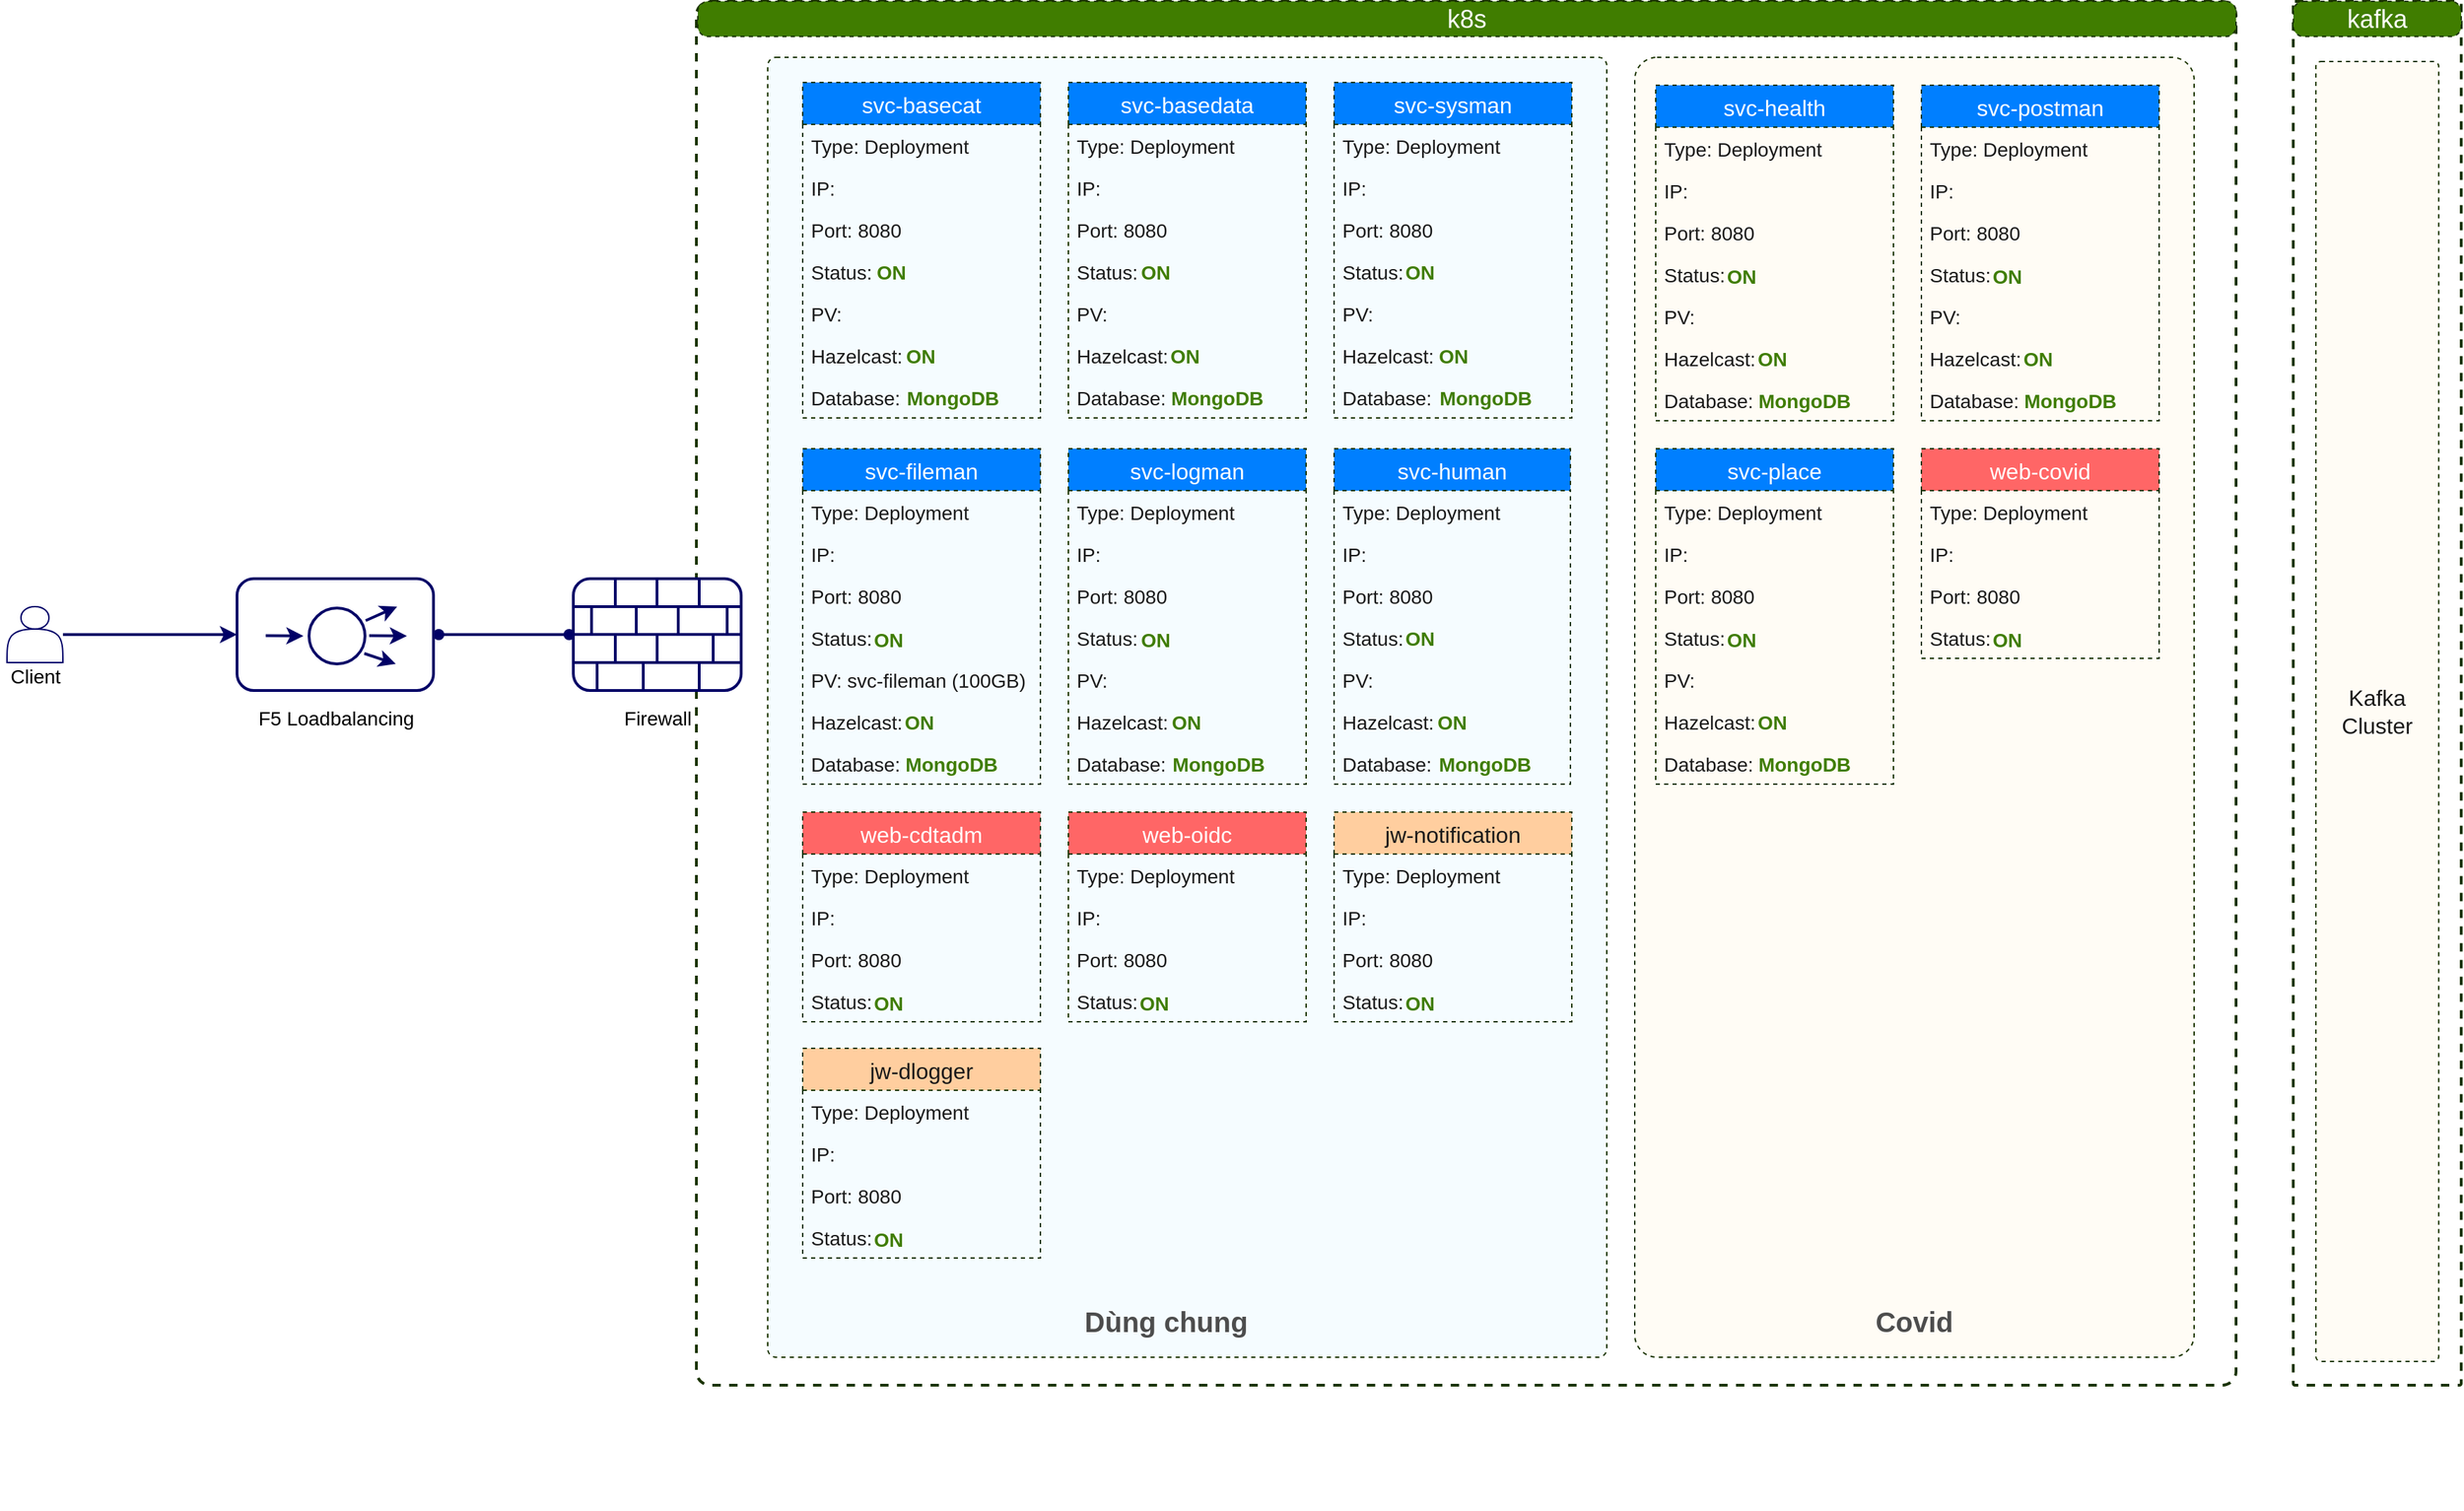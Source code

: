 <mxfile version="15.7.4" type="github">
  <diagram id="7NeZhMhzlDyfyFx5x0S0" name="Trang-1">
    <mxGraphModel dx="3140" dy="1740" grid="1" gridSize="10" guides="1" tooltips="1" connect="1" arrows="1" fold="1" page="1" pageScale="1" pageWidth="4681" pageHeight="3300" math="0" shadow="0">
      <root>
        <mxCell id="0" />
        <mxCell id="1" parent="0" />
        <mxCell id="WZIwgjO6Ospco73MhqYw-19" value="" style="group" vertex="1" connectable="0" parent="1">
          <mxGeometry x="319.5" y="1000" width="140.5" height="80" as="geometry" />
        </mxCell>
        <mxCell id="WZIwgjO6Ospco73MhqYw-12" value="" style="rounded=1;whiteSpace=wrap;html=1;strokeColor=#000066;strokeWidth=2;" vertex="1" parent="WZIwgjO6Ospco73MhqYw-19">
          <mxGeometry width="140.5" height="80" as="geometry" />
        </mxCell>
        <mxCell id="WZIwgjO6Ospco73MhqYw-13" value="" style="group" vertex="1" connectable="0" parent="WZIwgjO6Ospco73MhqYw-19">
          <mxGeometry x="20.5" y="20" width="101" height="41" as="geometry" />
        </mxCell>
        <mxCell id="WZIwgjO6Ospco73MhqYw-14" value="" style="ellipse;whiteSpace=wrap;html=1;aspect=fixed;strokeColor=#000066;strokeWidth=2;" vertex="1" parent="WZIwgjO6Ospco73MhqYw-13">
          <mxGeometry x="31" y="1" width="40" height="40" as="geometry" />
        </mxCell>
        <mxCell id="WZIwgjO6Ospco73MhqYw-15" value="" style="endArrow=classic;html=1;rounded=0;strokeWidth=2;strokeColor=#000066;" edge="1" parent="WZIwgjO6Ospco73MhqYw-13">
          <mxGeometry width="50" height="50" relative="1" as="geometry">
            <mxPoint x="71.5" y="10" as="sourcePoint" />
            <mxPoint x="94" as="targetPoint" />
          </mxGeometry>
        </mxCell>
        <mxCell id="WZIwgjO6Ospco73MhqYw-16" value="" style="endArrow=classic;html=1;rounded=0;strokeWidth=2;strokeColor=#000066;" edge="1" parent="WZIwgjO6Ospco73MhqYw-13">
          <mxGeometry width="50" height="50" relative="1" as="geometry">
            <mxPoint x="70.5" y="33.5" as="sourcePoint" />
            <mxPoint x="93" y="41" as="targetPoint" />
          </mxGeometry>
        </mxCell>
        <mxCell id="WZIwgjO6Ospco73MhqYw-17" value="" style="endArrow=classic;html=1;rounded=0;strokeWidth=2;strokeColor=#000066;" edge="1" parent="WZIwgjO6Ospco73MhqYw-13">
          <mxGeometry width="50" height="50" relative="1" as="geometry">
            <mxPoint x="74" y="20.76" as="sourcePoint" />
            <mxPoint x="101" y="21" as="targetPoint" />
          </mxGeometry>
        </mxCell>
        <mxCell id="WZIwgjO6Ospco73MhqYw-18" value="" style="endArrow=classic;html=1;rounded=0;strokeWidth=2;strokeColor=#000066;" edge="1" parent="WZIwgjO6Ospco73MhqYw-13">
          <mxGeometry width="50" height="50" relative="1" as="geometry">
            <mxPoint y="20.76" as="sourcePoint" />
            <mxPoint x="27" y="21" as="targetPoint" />
          </mxGeometry>
        </mxCell>
        <mxCell id="WZIwgjO6Ospco73MhqYw-22" value="&lt;font style=&quot;font-size: 14px&quot;&gt;F5 Loadbalancing&lt;/font&gt;" style="text;html=1;align=center;verticalAlign=middle;resizable=0;points=[];autosize=1;strokeColor=none;fillColor=none;" vertex="1" parent="1">
          <mxGeometry x="324.75" y="1090" width="130" height="20" as="geometry" />
        </mxCell>
        <mxCell id="WZIwgjO6Ospco73MhqYw-24" value="" style="group" vertex="1" connectable="0" parent="1">
          <mxGeometry x="150" y="1020" width="50" height="60" as="geometry" />
        </mxCell>
        <mxCell id="WZIwgjO6Ospco73MhqYw-1" value="" style="shape=actor;whiteSpace=wrap;html=1;strokeColor=#000066;" vertex="1" parent="WZIwgjO6Ospco73MhqYw-24">
          <mxGeometry x="5" width="40" height="40" as="geometry" />
        </mxCell>
        <mxCell id="WZIwgjO6Ospco73MhqYw-2" value="&lt;font style=&quot;font-size: 14px&quot;&gt;Client&lt;/font&gt;" style="text;html=1;align=center;verticalAlign=middle;resizable=0;points=[];autosize=1;strokeColor=none;fillColor=none;" vertex="1" parent="WZIwgjO6Ospco73MhqYw-24">
          <mxGeometry y="40" width="50" height="20" as="geometry" />
        </mxCell>
        <mxCell id="WZIwgjO6Ospco73MhqYw-25" style="edgeStyle=orthogonalEdgeStyle;rounded=0;orthogonalLoop=1;jettySize=auto;html=1;strokeColor=#000066;strokeWidth=2;" edge="1" parent="1" source="WZIwgjO6Ospco73MhqYw-1" target="WZIwgjO6Ospco73MhqYw-12">
          <mxGeometry relative="1" as="geometry" />
        </mxCell>
        <mxCell id="WZIwgjO6Ospco73MhqYw-28" value="" style="shape=waypoint;sketch=0;fillStyle=solid;size=6;pointerEvents=1;points=[];fillColor=none;resizable=0;rotatable=0;perimeter=centerPerimeter;snapToPoint=1;strokeColor=#000066;strokeWidth=2;" vertex="1" parent="1">
          <mxGeometry x="537" y="1020" width="40" height="40" as="geometry" />
        </mxCell>
        <mxCell id="WZIwgjO6Ospco73MhqYw-29" value="" style="shape=waypoint;sketch=0;fillStyle=solid;size=6;pointerEvents=1;points=[];fillColor=none;resizable=0;rotatable=0;perimeter=centerPerimeter;snapToPoint=1;strokeColor=#000066;strokeWidth=2;" vertex="1" parent="1">
          <mxGeometry x="443.75" y="1020" width="40" height="40" as="geometry" />
        </mxCell>
        <mxCell id="WZIwgjO6Ospco73MhqYw-30" value="" style="line;strokeWidth=2;html=1;perimeter=backbonePerimeter;points=[];outlineConnect=0;strokeColor=#000066;" vertex="1" parent="1">
          <mxGeometry x="460" y="1035" width="100" height="10" as="geometry" />
        </mxCell>
        <mxCell id="WZIwgjO6Ospco73MhqYw-59" value="" style="group" vertex="1" connectable="0" parent="1">
          <mxGeometry x="649" y="587" width="1100" height="1079" as="geometry" />
        </mxCell>
        <mxCell id="WZIwgjO6Ospco73MhqYw-53" value="" style="rounded=1;whiteSpace=wrap;html=1;strokeColor=#1A3300;strokeWidth=2;fillColor=none;arcSize=1;dashed=1;" vertex="1" parent="WZIwgjO6Ospco73MhqYw-59">
          <mxGeometry x="-1" width="1101" height="990" as="geometry" />
        </mxCell>
        <mxCell id="WZIwgjO6Ospco73MhqYw-58" value="&lt;font color=&quot;#ffffff&quot; style=&quot;font-size: 18px&quot;&gt;k8s&lt;/font&gt;" style="rounded=1;whiteSpace=wrap;html=1;dashed=1;fontSize=14;strokeColor=#1A3300;strokeWidth=1;fillColor=#407D00;arcSize=29;" vertex="1" parent="WZIwgjO6Ospco73MhqYw-59">
          <mxGeometry width="1100" height="25.15" as="geometry" />
        </mxCell>
        <mxCell id="WZIwgjO6Ospco73MhqYw-435" value="" style="rounded=1;whiteSpace=wrap;html=1;dashed=1;fontSize=16;fontColor=#407D00;strokeColor=#1A3300;strokeWidth=1;fillColor=#FFFCF5;arcSize=4;" vertex="1" parent="WZIwgjO6Ospco73MhqYw-59">
          <mxGeometry x="670" y="40" width="400" height="930" as="geometry" />
        </mxCell>
        <mxCell id="WZIwgjO6Ospco73MhqYw-288" value="" style="group" vertex="1" connectable="0" parent="WZIwgjO6Ospco73MhqYw-59">
          <mxGeometry x="685" y="60" width="170" height="240" as="geometry" />
        </mxCell>
        <mxCell id="WZIwgjO6Ospco73MhqYw-289" value="svc-health" style="swimlane;fontStyle=0;childLayout=stackLayout;horizontal=1;startSize=30;horizontalStack=0;resizeParent=1;resizeParentMax=0;resizeLast=0;collapsible=1;marginBottom=0;dashed=1;fontSize=16;fontColor=#FFFFFF;strokeColor=#1A3300;strokeWidth=1;fillColor=#007FFF;" vertex="1" parent="WZIwgjO6Ospco73MhqYw-288">
          <mxGeometry width="170" height="240" as="geometry" />
        </mxCell>
        <mxCell id="WZIwgjO6Ospco73MhqYw-290" value="Type: Deployment" style="text;strokeColor=none;fillColor=none;align=left;verticalAlign=middle;spacingLeft=4;spacingRight=4;overflow=hidden;points=[[0,0.5],[1,0.5]];portConstraint=eastwest;rotatable=0;dashed=1;fontSize=14;fontColor=#1A1A1A;" vertex="1" parent="WZIwgjO6Ospco73MhqYw-289">
          <mxGeometry y="30" width="170" height="30" as="geometry" />
        </mxCell>
        <mxCell id="WZIwgjO6Ospco73MhqYw-291" value="IP:" style="text;strokeColor=none;fillColor=none;align=left;verticalAlign=middle;spacingLeft=4;spacingRight=4;overflow=hidden;points=[[0,0.5],[1,0.5]];portConstraint=eastwest;rotatable=0;dashed=1;fontSize=14;fontColor=#1A1A1A;" vertex="1" parent="WZIwgjO6Ospco73MhqYw-289">
          <mxGeometry y="60" width="170" height="30" as="geometry" />
        </mxCell>
        <mxCell id="WZIwgjO6Ospco73MhqYw-292" value="Port: 8080" style="text;strokeColor=none;fillColor=none;align=left;verticalAlign=middle;spacingLeft=4;spacingRight=4;overflow=hidden;points=[[0,0.5],[1,0.5]];portConstraint=eastwest;rotatable=0;dashed=1;fontSize=14;fontColor=#1A1A1A;" vertex="1" parent="WZIwgjO6Ospco73MhqYw-289">
          <mxGeometry y="90" width="170" height="30" as="geometry" />
        </mxCell>
        <mxCell id="WZIwgjO6Ospco73MhqYw-293" value="Status: " style="text;strokeColor=none;fillColor=none;align=left;verticalAlign=middle;spacingLeft=4;spacingRight=4;overflow=hidden;points=[[0,0.5],[1,0.5]];portConstraint=eastwest;rotatable=0;dashed=1;fontSize=14;fontColor=#1A1A1A;expand=0;imageAspect=0;connectable=0;recursiveResize=0;" vertex="1" parent="WZIwgjO6Ospco73MhqYw-289">
          <mxGeometry y="120" width="170" height="30" as="geometry" />
        </mxCell>
        <mxCell id="WZIwgjO6Ospco73MhqYw-294" value="PV:" style="text;strokeColor=none;fillColor=none;align=left;verticalAlign=middle;spacingLeft=4;spacingRight=4;overflow=hidden;points=[[0,0.5],[1,0.5]];portConstraint=eastwest;rotatable=0;dashed=1;fontSize=14;fontColor=#1A1A1A;" vertex="1" parent="WZIwgjO6Ospco73MhqYw-289">
          <mxGeometry y="150" width="170" height="30" as="geometry" />
        </mxCell>
        <mxCell id="WZIwgjO6Ospco73MhqYw-295" value="Hazelcast: " style="text;strokeColor=none;fillColor=none;align=left;verticalAlign=middle;spacingLeft=4;spacingRight=4;overflow=hidden;points=[[0,0.5],[1,0.5]];portConstraint=eastwest;rotatable=0;dashed=1;fontSize=14;fontColor=#1A1A1A;" vertex="1" parent="WZIwgjO6Ospco73MhqYw-289">
          <mxGeometry y="180" width="170" height="30" as="geometry" />
        </mxCell>
        <mxCell id="WZIwgjO6Ospco73MhqYw-296" value="Database:" style="text;strokeColor=none;fillColor=none;align=left;verticalAlign=middle;spacingLeft=4;spacingRight=4;overflow=hidden;points=[[0,0.5],[1,0.5]];portConstraint=eastwest;rotatable=0;dashed=1;fontSize=14;fontColor=#1A1A1A;" vertex="1" parent="WZIwgjO6Ospco73MhqYw-289">
          <mxGeometry y="210" width="170" height="30" as="geometry" />
        </mxCell>
        <mxCell id="WZIwgjO6Ospco73MhqYw-297" value="&lt;b&gt;ON&lt;/b&gt;" style="text;html=1;strokeColor=none;fillColor=none;align=center;verticalAlign=middle;whiteSpace=wrap;rounded=0;dashed=1;fontSize=14;fontColor=#407D00;" vertex="1" parent="WZIwgjO6Ospco73MhqYw-288">
          <mxGeometry x="41.071" y="122" width="41.286" height="30" as="geometry" />
        </mxCell>
        <mxCell id="WZIwgjO6Ospco73MhqYw-298" value="&lt;b&gt;ON&lt;/b&gt;" style="text;html=1;strokeColor=none;fillColor=none;align=center;verticalAlign=middle;whiteSpace=wrap;rounded=0;dashed=1;fontSize=14;fontColor=#407D00;" vertex="1" parent="WZIwgjO6Ospco73MhqYw-288">
          <mxGeometry x="56.5" y="181" width="53.429" height="30" as="geometry" />
        </mxCell>
        <mxCell id="WZIwgjO6Ospco73MhqYw-299" value="&lt;b&gt;MongoDB&lt;/b&gt;" style="text;html=1;strokeColor=none;fillColor=none;align=center;verticalAlign=middle;whiteSpace=wrap;rounded=0;dashed=1;fontSize=14;fontColor=#407D00;" vertex="1" parent="WZIwgjO6Ospco73MhqYw-288">
          <mxGeometry x="69.857" y="211" width="72.857" height="30" as="geometry" />
        </mxCell>
        <mxCell id="WZIwgjO6Ospco73MhqYw-177" value="" style="group" vertex="1" connectable="0" parent="WZIwgjO6Ospco73MhqYw-59">
          <mxGeometry x="685" y="320" width="170" height="240" as="geometry" />
        </mxCell>
        <mxCell id="WZIwgjO6Ospco73MhqYw-178" value="svc-place" style="swimlane;fontStyle=0;childLayout=stackLayout;horizontal=1;startSize=30;horizontalStack=0;resizeParent=1;resizeParentMax=0;resizeLast=0;collapsible=1;marginBottom=0;dashed=1;fontSize=16;fontColor=#FFFFFF;strokeColor=#1A3300;strokeWidth=1;fillColor=#007FFF;" vertex="1" parent="WZIwgjO6Ospco73MhqYw-177">
          <mxGeometry width="170" height="240" as="geometry" />
        </mxCell>
        <mxCell id="WZIwgjO6Ospco73MhqYw-179" value="Type: Deployment" style="text;strokeColor=none;fillColor=none;align=left;verticalAlign=middle;spacingLeft=4;spacingRight=4;overflow=hidden;points=[[0,0.5],[1,0.5]];portConstraint=eastwest;rotatable=0;dashed=1;fontSize=14;fontColor=#1A1A1A;" vertex="1" parent="WZIwgjO6Ospco73MhqYw-178">
          <mxGeometry y="30" width="170" height="30" as="geometry" />
        </mxCell>
        <mxCell id="WZIwgjO6Ospco73MhqYw-180" value="IP:" style="text;strokeColor=none;fillColor=none;align=left;verticalAlign=middle;spacingLeft=4;spacingRight=4;overflow=hidden;points=[[0,0.5],[1,0.5]];portConstraint=eastwest;rotatable=0;dashed=1;fontSize=14;fontColor=#1A1A1A;" vertex="1" parent="WZIwgjO6Ospco73MhqYw-178">
          <mxGeometry y="60" width="170" height="30" as="geometry" />
        </mxCell>
        <mxCell id="WZIwgjO6Ospco73MhqYw-181" value="Port: 8080" style="text;strokeColor=none;fillColor=none;align=left;verticalAlign=middle;spacingLeft=4;spacingRight=4;overflow=hidden;points=[[0,0.5],[1,0.5]];portConstraint=eastwest;rotatable=0;dashed=1;fontSize=14;fontColor=#1A1A1A;" vertex="1" parent="WZIwgjO6Ospco73MhqYw-178">
          <mxGeometry y="90" width="170" height="30" as="geometry" />
        </mxCell>
        <mxCell id="WZIwgjO6Ospco73MhqYw-182" value="Status: " style="text;strokeColor=none;fillColor=none;align=left;verticalAlign=middle;spacingLeft=4;spacingRight=4;overflow=hidden;points=[[0,0.5],[1,0.5]];portConstraint=eastwest;rotatable=0;dashed=1;fontSize=14;fontColor=#1A1A1A;expand=0;imageAspect=0;connectable=0;recursiveResize=0;" vertex="1" parent="WZIwgjO6Ospco73MhqYw-178">
          <mxGeometry y="120" width="170" height="30" as="geometry" />
        </mxCell>
        <mxCell id="WZIwgjO6Ospco73MhqYw-183" value="PV:" style="text;strokeColor=none;fillColor=none;align=left;verticalAlign=middle;spacingLeft=4;spacingRight=4;overflow=hidden;points=[[0,0.5],[1,0.5]];portConstraint=eastwest;rotatable=0;dashed=1;fontSize=14;fontColor=#1A1A1A;" vertex="1" parent="WZIwgjO6Ospco73MhqYw-178">
          <mxGeometry y="150" width="170" height="30" as="geometry" />
        </mxCell>
        <mxCell id="WZIwgjO6Ospco73MhqYw-184" value="Hazelcast: " style="text;strokeColor=none;fillColor=none;align=left;verticalAlign=middle;spacingLeft=4;spacingRight=4;overflow=hidden;points=[[0,0.5],[1,0.5]];portConstraint=eastwest;rotatable=0;dashed=1;fontSize=14;fontColor=#1A1A1A;" vertex="1" parent="WZIwgjO6Ospco73MhqYw-178">
          <mxGeometry y="180" width="170" height="30" as="geometry" />
        </mxCell>
        <mxCell id="WZIwgjO6Ospco73MhqYw-185" value="Database:" style="text;strokeColor=none;fillColor=none;align=left;verticalAlign=middle;spacingLeft=4;spacingRight=4;overflow=hidden;points=[[0,0.5],[1,0.5]];portConstraint=eastwest;rotatable=0;dashed=1;fontSize=14;fontColor=#1A1A1A;" vertex="1" parent="WZIwgjO6Ospco73MhqYw-178">
          <mxGeometry y="210" width="170" height="30" as="geometry" />
        </mxCell>
        <mxCell id="WZIwgjO6Ospco73MhqYw-186" value="&lt;b&gt;ON&lt;/b&gt;" style="text;html=1;strokeColor=none;fillColor=none;align=center;verticalAlign=middle;whiteSpace=wrap;rounded=0;dashed=1;fontSize=14;fontColor=#407D00;" vertex="1" parent="WZIwgjO6Ospco73MhqYw-177">
          <mxGeometry x="41.071" y="122" width="41.286" height="30" as="geometry" />
        </mxCell>
        <mxCell id="WZIwgjO6Ospco73MhqYw-187" value="&lt;b&gt;ON&lt;/b&gt;" style="text;html=1;strokeColor=none;fillColor=none;align=center;verticalAlign=middle;whiteSpace=wrap;rounded=0;dashed=1;fontSize=14;fontColor=#407D00;" vertex="1" parent="WZIwgjO6Ospco73MhqYw-177">
          <mxGeometry x="56.5" y="181" width="53.429" height="30" as="geometry" />
        </mxCell>
        <mxCell id="WZIwgjO6Ospco73MhqYw-188" value="&lt;b&gt;MongoDB&lt;/b&gt;" style="text;html=1;strokeColor=none;fillColor=none;align=center;verticalAlign=middle;whiteSpace=wrap;rounded=0;dashed=1;fontSize=14;fontColor=#407D00;" vertex="1" parent="WZIwgjO6Ospco73MhqYw-177">
          <mxGeometry x="69.857" y="211" width="72.857" height="30" as="geometry" />
        </mxCell>
        <mxCell id="WZIwgjO6Ospco73MhqYw-450" value="" style="rounded=1;whiteSpace=wrap;html=1;dashed=1;fontSize=16;fontColor=#407D00;strokeColor=#1A3300;strokeWidth=1;fillColor=#F5FCFF;arcSize=1;" vertex="1" parent="WZIwgjO6Ospco73MhqYw-59">
          <mxGeometry x="50" y="40" width="600" height="930" as="geometry" />
        </mxCell>
        <mxCell id="WZIwgjO6Ospco73MhqYw-451" value="" style="group" vertex="1" connectable="0" parent="WZIwgjO6Ospco73MhqYw-59">
          <mxGeometry x="75" y="58" width="170" height="240" as="geometry" />
        </mxCell>
        <mxCell id="WZIwgjO6Ospco73MhqYw-452" value="svc-basecat" style="swimlane;fontStyle=0;childLayout=stackLayout;horizontal=1;startSize=30;horizontalStack=0;resizeParent=1;resizeParentMax=0;resizeLast=0;collapsible=1;marginBottom=0;dashed=1;fontSize=16;fontColor=#FFFFFF;strokeColor=#1A3300;strokeWidth=1;fillColor=#007FFF;" vertex="1" parent="WZIwgjO6Ospco73MhqYw-451">
          <mxGeometry width="170" height="240" as="geometry" />
        </mxCell>
        <mxCell id="WZIwgjO6Ospco73MhqYw-453" value="Type: Deployment" style="text;strokeColor=none;fillColor=none;align=left;verticalAlign=middle;spacingLeft=4;spacingRight=4;overflow=hidden;points=[[0,0.5],[1,0.5]];portConstraint=eastwest;rotatable=0;dashed=1;fontSize=14;fontColor=#1A1A1A;" vertex="1" parent="WZIwgjO6Ospco73MhqYw-452">
          <mxGeometry y="30" width="170" height="30" as="geometry" />
        </mxCell>
        <mxCell id="WZIwgjO6Ospco73MhqYw-454" value="IP:" style="text;strokeColor=none;fillColor=none;align=left;verticalAlign=middle;spacingLeft=4;spacingRight=4;overflow=hidden;points=[[0,0.5],[1,0.5]];portConstraint=eastwest;rotatable=0;dashed=1;fontSize=14;fontColor=#1A1A1A;" vertex="1" parent="WZIwgjO6Ospco73MhqYw-452">
          <mxGeometry y="60" width="170" height="30" as="geometry" />
        </mxCell>
        <mxCell id="WZIwgjO6Ospco73MhqYw-455" value="Port: 8080" style="text;strokeColor=none;fillColor=none;align=left;verticalAlign=middle;spacingLeft=4;spacingRight=4;overflow=hidden;points=[[0,0.5],[1,0.5]];portConstraint=eastwest;rotatable=0;dashed=1;fontSize=14;fontColor=#1A1A1A;" vertex="1" parent="WZIwgjO6Ospco73MhqYw-452">
          <mxGeometry y="90" width="170" height="30" as="geometry" />
        </mxCell>
        <mxCell id="WZIwgjO6Ospco73MhqYw-456" value="Status: " style="text;strokeColor=none;fillColor=none;align=left;verticalAlign=middle;spacingLeft=4;spacingRight=4;overflow=hidden;points=[[0,0.5],[1,0.5]];portConstraint=eastwest;rotatable=0;dashed=1;fontSize=14;fontColor=#1A1A1A;expand=0;imageAspect=0;connectable=0;recursiveResize=0;" vertex="1" parent="WZIwgjO6Ospco73MhqYw-452">
          <mxGeometry y="120" width="170" height="30" as="geometry" />
        </mxCell>
        <mxCell id="WZIwgjO6Ospco73MhqYw-457" value="PV:" style="text;strokeColor=none;fillColor=none;align=left;verticalAlign=middle;spacingLeft=4;spacingRight=4;overflow=hidden;points=[[0,0.5],[1,0.5]];portConstraint=eastwest;rotatable=0;dashed=1;fontSize=14;fontColor=#1A1A1A;" vertex="1" parent="WZIwgjO6Ospco73MhqYw-452">
          <mxGeometry y="150" width="170" height="30" as="geometry" />
        </mxCell>
        <mxCell id="WZIwgjO6Ospco73MhqYw-458" value="Hazelcast: " style="text;strokeColor=none;fillColor=none;align=left;verticalAlign=middle;spacingLeft=4;spacingRight=4;overflow=hidden;points=[[0,0.5],[1,0.5]];portConstraint=eastwest;rotatable=0;dashed=1;fontSize=14;fontColor=#1A1A1A;" vertex="1" parent="WZIwgjO6Ospco73MhqYw-452">
          <mxGeometry y="180" width="170" height="30" as="geometry" />
        </mxCell>
        <mxCell id="WZIwgjO6Ospco73MhqYw-459" value="Database:" style="text;strokeColor=none;fillColor=none;align=left;verticalAlign=middle;spacingLeft=4;spacingRight=4;overflow=hidden;points=[[0,0.5],[1,0.5]];portConstraint=eastwest;rotatable=0;dashed=1;fontSize=14;fontColor=#1A1A1A;" vertex="1" parent="WZIwgjO6Ospco73MhqYw-452">
          <mxGeometry y="210" width="170" height="30" as="geometry" />
        </mxCell>
        <mxCell id="WZIwgjO6Ospco73MhqYw-460" value="&lt;b&gt;ON&lt;/b&gt;" style="text;html=1;strokeColor=none;fillColor=none;align=center;verticalAlign=middle;whiteSpace=wrap;rounded=0;dashed=1;fontSize=14;fontColor=#407D00;" vertex="1" parent="WZIwgjO6Ospco73MhqYw-451">
          <mxGeometry x="43.071" y="121" width="41.286" height="30" as="geometry" />
        </mxCell>
        <mxCell id="WZIwgjO6Ospco73MhqYw-461" value="&lt;b&gt;ON&lt;/b&gt;" style="text;html=1;strokeColor=none;fillColor=none;align=center;verticalAlign=middle;whiteSpace=wrap;rounded=0;dashed=1;fontSize=14;fontColor=#407D00;" vertex="1" parent="WZIwgjO6Ospco73MhqYw-451">
          <mxGeometry x="57.5" y="181" width="53.429" height="30" as="geometry" />
        </mxCell>
        <mxCell id="WZIwgjO6Ospco73MhqYw-462" value="&lt;b&gt;MongoDB&lt;/b&gt;" style="text;html=1;strokeColor=none;fillColor=none;align=center;verticalAlign=middle;whiteSpace=wrap;rounded=0;dashed=1;fontSize=14;fontColor=#407D00;" vertex="1" parent="WZIwgjO6Ospco73MhqYw-451">
          <mxGeometry x="70.857" y="211" width="72.857" height="30" as="geometry" />
        </mxCell>
        <mxCell id="WZIwgjO6Ospco73MhqYw-463" value="" style="group" vertex="1" connectable="0" parent="WZIwgjO6Ospco73MhqYw-59">
          <mxGeometry x="265" y="58" width="170" height="240" as="geometry" />
        </mxCell>
        <mxCell id="WZIwgjO6Ospco73MhqYw-464" value="svc-basedata" style="swimlane;fontStyle=0;childLayout=stackLayout;horizontal=1;startSize=30;horizontalStack=0;resizeParent=1;resizeParentMax=0;resizeLast=0;collapsible=1;marginBottom=0;dashed=1;fontSize=16;fontColor=#FFFFFF;strokeColor=#1A3300;strokeWidth=1;fillColor=#007FFF;" vertex="1" parent="WZIwgjO6Ospco73MhqYw-463">
          <mxGeometry width="170" height="240" as="geometry" />
        </mxCell>
        <mxCell id="WZIwgjO6Ospco73MhqYw-465" value="Type: Deployment" style="text;strokeColor=none;fillColor=none;align=left;verticalAlign=middle;spacingLeft=4;spacingRight=4;overflow=hidden;points=[[0,0.5],[1,0.5]];portConstraint=eastwest;rotatable=0;dashed=1;fontSize=14;fontColor=#1A1A1A;" vertex="1" parent="WZIwgjO6Ospco73MhqYw-464">
          <mxGeometry y="30" width="170" height="30" as="geometry" />
        </mxCell>
        <mxCell id="WZIwgjO6Ospco73MhqYw-466" value="IP:" style="text;strokeColor=none;fillColor=none;align=left;verticalAlign=middle;spacingLeft=4;spacingRight=4;overflow=hidden;points=[[0,0.5],[1,0.5]];portConstraint=eastwest;rotatable=0;dashed=1;fontSize=14;fontColor=#1A1A1A;" vertex="1" parent="WZIwgjO6Ospco73MhqYw-464">
          <mxGeometry y="60" width="170" height="30" as="geometry" />
        </mxCell>
        <mxCell id="WZIwgjO6Ospco73MhqYw-467" value="Port: 8080" style="text;strokeColor=none;fillColor=none;align=left;verticalAlign=middle;spacingLeft=4;spacingRight=4;overflow=hidden;points=[[0,0.5],[1,0.5]];portConstraint=eastwest;rotatable=0;dashed=1;fontSize=14;fontColor=#1A1A1A;" vertex="1" parent="WZIwgjO6Ospco73MhqYw-464">
          <mxGeometry y="90" width="170" height="30" as="geometry" />
        </mxCell>
        <mxCell id="WZIwgjO6Ospco73MhqYw-468" value="Status: " style="text;strokeColor=none;fillColor=none;align=left;verticalAlign=middle;spacingLeft=4;spacingRight=4;overflow=hidden;points=[[0,0.5],[1,0.5]];portConstraint=eastwest;rotatable=0;dashed=1;fontSize=14;fontColor=#1A1A1A;expand=0;imageAspect=0;connectable=0;recursiveResize=0;" vertex="1" parent="WZIwgjO6Ospco73MhqYw-464">
          <mxGeometry y="120" width="170" height="30" as="geometry" />
        </mxCell>
        <mxCell id="WZIwgjO6Ospco73MhqYw-469" value="PV:" style="text;strokeColor=none;fillColor=none;align=left;verticalAlign=middle;spacingLeft=4;spacingRight=4;overflow=hidden;points=[[0,0.5],[1,0.5]];portConstraint=eastwest;rotatable=0;dashed=1;fontSize=14;fontColor=#1A1A1A;" vertex="1" parent="WZIwgjO6Ospco73MhqYw-464">
          <mxGeometry y="150" width="170" height="30" as="geometry" />
        </mxCell>
        <mxCell id="WZIwgjO6Ospco73MhqYw-470" value="Hazelcast: " style="text;strokeColor=none;fillColor=none;align=left;verticalAlign=middle;spacingLeft=4;spacingRight=4;overflow=hidden;points=[[0,0.5],[1,0.5]];portConstraint=eastwest;rotatable=0;dashed=1;fontSize=14;fontColor=#1A1A1A;" vertex="1" parent="WZIwgjO6Ospco73MhqYw-464">
          <mxGeometry y="180" width="170" height="30" as="geometry" />
        </mxCell>
        <mxCell id="WZIwgjO6Ospco73MhqYw-471" value="Database:" style="text;strokeColor=none;fillColor=none;align=left;verticalAlign=middle;spacingLeft=4;spacingRight=4;overflow=hidden;points=[[0,0.5],[1,0.5]];portConstraint=eastwest;rotatable=0;dashed=1;fontSize=14;fontColor=#1A1A1A;" vertex="1" parent="WZIwgjO6Ospco73MhqYw-464">
          <mxGeometry y="210" width="170" height="30" as="geometry" />
        </mxCell>
        <mxCell id="WZIwgjO6Ospco73MhqYw-472" value="&lt;b&gt;ON&lt;/b&gt;" style="text;html=1;strokeColor=none;fillColor=none;align=center;verticalAlign=middle;whiteSpace=wrap;rounded=0;dashed=1;fontSize=14;fontColor=#407D00;" vertex="1" parent="WZIwgjO6Ospco73MhqYw-463">
          <mxGeometry x="42.127" y="121" width="41.286" height="30" as="geometry" />
        </mxCell>
        <mxCell id="WZIwgjO6Ospco73MhqYw-473" value="&lt;b&gt;ON&lt;/b&gt;" style="text;html=1;strokeColor=none;fillColor=none;align=center;verticalAlign=middle;whiteSpace=wrap;rounded=0;dashed=1;fontSize=14;fontColor=#407D00;" vertex="1" parent="WZIwgjO6Ospco73MhqYw-463">
          <mxGeometry x="56.833" y="181" width="53.429" height="30" as="geometry" />
        </mxCell>
        <mxCell id="WZIwgjO6Ospco73MhqYw-474" value="&lt;b&gt;MongoDB&lt;/b&gt;" style="text;html=1;strokeColor=none;fillColor=none;align=center;verticalAlign=middle;whiteSpace=wrap;rounded=0;dashed=1;fontSize=14;fontColor=#407D00;" vertex="1" parent="WZIwgjO6Ospco73MhqYw-463">
          <mxGeometry x="70.19" y="211" width="72.857" height="30" as="geometry" />
        </mxCell>
        <mxCell id="WZIwgjO6Ospco73MhqYw-475" value="" style="group" vertex="1" connectable="0" parent="WZIwgjO6Ospco73MhqYw-59">
          <mxGeometry x="455" y="58" width="170" height="240" as="geometry" />
        </mxCell>
        <mxCell id="WZIwgjO6Ospco73MhqYw-476" value="svc-sysman" style="swimlane;fontStyle=0;childLayout=stackLayout;horizontal=1;startSize=30;horizontalStack=0;resizeParent=1;resizeParentMax=0;resizeLast=0;collapsible=1;marginBottom=0;dashed=1;fontSize=16;fontColor=#FFFFFF;strokeColor=#1A3300;strokeWidth=1;fillColor=#007FFF;" vertex="1" parent="WZIwgjO6Ospco73MhqYw-475">
          <mxGeometry width="170" height="240" as="geometry" />
        </mxCell>
        <mxCell id="WZIwgjO6Ospco73MhqYw-477" value="Type: Deployment" style="text;strokeColor=none;fillColor=none;align=left;verticalAlign=middle;spacingLeft=4;spacingRight=4;overflow=hidden;points=[[0,0.5],[1,0.5]];portConstraint=eastwest;rotatable=0;dashed=1;fontSize=14;fontColor=#1A1A1A;" vertex="1" parent="WZIwgjO6Ospco73MhqYw-476">
          <mxGeometry y="30" width="170" height="30" as="geometry" />
        </mxCell>
        <mxCell id="WZIwgjO6Ospco73MhqYw-478" value="IP:" style="text;strokeColor=none;fillColor=none;align=left;verticalAlign=middle;spacingLeft=4;spacingRight=4;overflow=hidden;points=[[0,0.5],[1,0.5]];portConstraint=eastwest;rotatable=0;dashed=1;fontSize=14;fontColor=#1A1A1A;" vertex="1" parent="WZIwgjO6Ospco73MhqYw-476">
          <mxGeometry y="60" width="170" height="30" as="geometry" />
        </mxCell>
        <mxCell id="WZIwgjO6Ospco73MhqYw-479" value="Port: 8080" style="text;strokeColor=none;fillColor=none;align=left;verticalAlign=middle;spacingLeft=4;spacingRight=4;overflow=hidden;points=[[0,0.5],[1,0.5]];portConstraint=eastwest;rotatable=0;dashed=1;fontSize=14;fontColor=#1A1A1A;" vertex="1" parent="WZIwgjO6Ospco73MhqYw-476">
          <mxGeometry y="90" width="170" height="30" as="geometry" />
        </mxCell>
        <mxCell id="WZIwgjO6Ospco73MhqYw-480" value="Status: " style="text;strokeColor=none;fillColor=none;align=left;verticalAlign=middle;spacingLeft=4;spacingRight=4;overflow=hidden;points=[[0,0.5],[1,0.5]];portConstraint=eastwest;rotatable=0;dashed=1;fontSize=14;fontColor=#1A1A1A;expand=0;imageAspect=0;connectable=0;recursiveResize=0;" vertex="1" parent="WZIwgjO6Ospco73MhqYw-476">
          <mxGeometry y="120" width="170" height="30" as="geometry" />
        </mxCell>
        <mxCell id="WZIwgjO6Ospco73MhqYw-481" value="PV:" style="text;strokeColor=none;fillColor=none;align=left;verticalAlign=middle;spacingLeft=4;spacingRight=4;overflow=hidden;points=[[0,0.5],[1,0.5]];portConstraint=eastwest;rotatable=0;dashed=1;fontSize=14;fontColor=#1A1A1A;" vertex="1" parent="WZIwgjO6Ospco73MhqYw-476">
          <mxGeometry y="150" width="170" height="30" as="geometry" />
        </mxCell>
        <mxCell id="WZIwgjO6Ospco73MhqYw-482" value="Hazelcast: " style="text;strokeColor=none;fillColor=none;align=left;verticalAlign=middle;spacingLeft=4;spacingRight=4;overflow=hidden;points=[[0,0.5],[1,0.5]];portConstraint=eastwest;rotatable=0;dashed=1;fontSize=14;fontColor=#1A1A1A;" vertex="1" parent="WZIwgjO6Ospco73MhqYw-476">
          <mxGeometry y="180" width="170" height="30" as="geometry" />
        </mxCell>
        <mxCell id="WZIwgjO6Ospco73MhqYw-483" value="Database:" style="text;strokeColor=none;fillColor=none;align=left;verticalAlign=middle;spacingLeft=4;spacingRight=4;overflow=hidden;points=[[0,0.5],[1,0.5]];portConstraint=eastwest;rotatable=0;dashed=1;fontSize=14;fontColor=#1A1A1A;" vertex="1" parent="WZIwgjO6Ospco73MhqYw-476">
          <mxGeometry y="210" width="170" height="30" as="geometry" />
        </mxCell>
        <mxCell id="WZIwgjO6Ospco73MhqYw-484" value="&lt;b&gt;ON&lt;/b&gt;" style="text;html=1;strokeColor=none;fillColor=none;align=center;verticalAlign=middle;whiteSpace=wrap;rounded=0;dashed=1;fontSize=14;fontColor=#407D00;" vertex="1" parent="WZIwgjO6Ospco73MhqYw-475">
          <mxGeometry x="41.446" y="121" width="41.286" height="30" as="geometry" />
        </mxCell>
        <mxCell id="WZIwgjO6Ospco73MhqYw-485" value="&lt;b&gt;ON&lt;/b&gt;" style="text;html=1;strokeColor=none;fillColor=none;align=center;verticalAlign=middle;whiteSpace=wrap;rounded=0;dashed=1;fontSize=14;fontColor=#407D00;" vertex="1" parent="WZIwgjO6Ospco73MhqYw-475">
          <mxGeometry x="58.75" y="181" width="53.429" height="30" as="geometry" />
        </mxCell>
        <mxCell id="WZIwgjO6Ospco73MhqYw-486" value="&lt;b&gt;MongoDB&lt;/b&gt;" style="text;html=1;strokeColor=none;fillColor=none;align=center;verticalAlign=middle;whiteSpace=wrap;rounded=0;dashed=1;fontSize=14;fontColor=#407D00;" vertex="1" parent="WZIwgjO6Ospco73MhqYw-475">
          <mxGeometry x="72.107" y="211" width="72.857" height="30" as="geometry" />
        </mxCell>
        <mxCell id="WZIwgjO6Ospco73MhqYw-487" value="" style="group" vertex="1" connectable="0" parent="WZIwgjO6Ospco73MhqYw-59">
          <mxGeometry x="75" y="320" width="170" height="240" as="geometry" />
        </mxCell>
        <mxCell id="WZIwgjO6Ospco73MhqYw-488" value="svc-fileman" style="swimlane;fontStyle=0;childLayout=stackLayout;horizontal=1;startSize=30;horizontalStack=0;resizeParent=1;resizeParentMax=0;resizeLast=0;collapsible=1;marginBottom=0;dashed=1;fontSize=16;fontColor=#FFFFFF;strokeColor=#1A3300;strokeWidth=1;fillColor=#007FFF;" vertex="1" parent="WZIwgjO6Ospco73MhqYw-487">
          <mxGeometry width="170" height="240" as="geometry" />
        </mxCell>
        <mxCell id="WZIwgjO6Ospco73MhqYw-489" value="Type: Deployment" style="text;strokeColor=none;fillColor=none;align=left;verticalAlign=middle;spacingLeft=4;spacingRight=4;overflow=hidden;points=[[0,0.5],[1,0.5]];portConstraint=eastwest;rotatable=0;dashed=1;fontSize=14;fontColor=#1A1A1A;" vertex="1" parent="WZIwgjO6Ospco73MhqYw-488">
          <mxGeometry y="30" width="170" height="30" as="geometry" />
        </mxCell>
        <mxCell id="WZIwgjO6Ospco73MhqYw-490" value="IP:" style="text;strokeColor=none;fillColor=none;align=left;verticalAlign=middle;spacingLeft=4;spacingRight=4;overflow=hidden;points=[[0,0.5],[1,0.5]];portConstraint=eastwest;rotatable=0;dashed=1;fontSize=14;fontColor=#1A1A1A;" vertex="1" parent="WZIwgjO6Ospco73MhqYw-488">
          <mxGeometry y="60" width="170" height="30" as="geometry" />
        </mxCell>
        <mxCell id="WZIwgjO6Ospco73MhqYw-491" value="Port: 8080" style="text;strokeColor=none;fillColor=none;align=left;verticalAlign=middle;spacingLeft=4;spacingRight=4;overflow=hidden;points=[[0,0.5],[1,0.5]];portConstraint=eastwest;rotatable=0;dashed=1;fontSize=14;fontColor=#1A1A1A;" vertex="1" parent="WZIwgjO6Ospco73MhqYw-488">
          <mxGeometry y="90" width="170" height="30" as="geometry" />
        </mxCell>
        <mxCell id="WZIwgjO6Ospco73MhqYw-492" value="Status: " style="text;strokeColor=none;fillColor=none;align=left;verticalAlign=middle;spacingLeft=4;spacingRight=4;overflow=hidden;points=[[0,0.5],[1,0.5]];portConstraint=eastwest;rotatable=0;dashed=1;fontSize=14;fontColor=#1A1A1A;expand=0;imageAspect=0;connectable=0;recursiveResize=0;" vertex="1" parent="WZIwgjO6Ospco73MhqYw-488">
          <mxGeometry y="120" width="170" height="30" as="geometry" />
        </mxCell>
        <mxCell id="WZIwgjO6Ospco73MhqYw-493" value="PV: svc-fileman (100GB)" style="text;strokeColor=none;fillColor=none;align=left;verticalAlign=middle;spacingLeft=4;spacingRight=4;overflow=hidden;points=[[0,0.5],[1,0.5]];portConstraint=eastwest;rotatable=0;dashed=1;fontSize=14;fontColor=#1A1A1A;" vertex="1" parent="WZIwgjO6Ospco73MhqYw-488">
          <mxGeometry y="150" width="170" height="30" as="geometry" />
        </mxCell>
        <mxCell id="WZIwgjO6Ospco73MhqYw-494" value="Hazelcast: " style="text;strokeColor=none;fillColor=none;align=left;verticalAlign=middle;spacingLeft=4;spacingRight=4;overflow=hidden;points=[[0,0.5],[1,0.5]];portConstraint=eastwest;rotatable=0;dashed=1;fontSize=14;fontColor=#1A1A1A;" vertex="1" parent="WZIwgjO6Ospco73MhqYw-488">
          <mxGeometry y="180" width="170" height="30" as="geometry" />
        </mxCell>
        <mxCell id="WZIwgjO6Ospco73MhqYw-495" value="Database:" style="text;strokeColor=none;fillColor=none;align=left;verticalAlign=middle;spacingLeft=4;spacingRight=4;overflow=hidden;points=[[0,0.5],[1,0.5]];portConstraint=eastwest;rotatable=0;dashed=1;fontSize=14;fontColor=#1A1A1A;" vertex="1" parent="WZIwgjO6Ospco73MhqYw-488">
          <mxGeometry y="210" width="170" height="30" as="geometry" />
        </mxCell>
        <mxCell id="WZIwgjO6Ospco73MhqYw-496" value="&lt;b&gt;ON&lt;/b&gt;" style="text;html=1;strokeColor=none;fillColor=none;align=center;verticalAlign=middle;whiteSpace=wrap;rounded=0;dashed=1;fontSize=14;fontColor=#407D00;" vertex="1" parent="WZIwgjO6Ospco73MhqYw-487">
          <mxGeometry x="41.071" y="122" width="41.286" height="30" as="geometry" />
        </mxCell>
        <mxCell id="WZIwgjO6Ospco73MhqYw-497" value="&lt;b&gt;ON&lt;/b&gt;" style="text;html=1;strokeColor=none;fillColor=none;align=center;verticalAlign=middle;whiteSpace=wrap;rounded=0;dashed=1;fontSize=14;fontColor=#407D00;" vertex="1" parent="WZIwgjO6Ospco73MhqYw-487">
          <mxGeometry x="56.5" y="181" width="53.429" height="30" as="geometry" />
        </mxCell>
        <mxCell id="WZIwgjO6Ospco73MhqYw-498" value="&lt;b&gt;MongoDB&lt;/b&gt;" style="text;html=1;strokeColor=none;fillColor=none;align=center;verticalAlign=middle;whiteSpace=wrap;rounded=0;dashed=1;fontSize=14;fontColor=#407D00;" vertex="1" parent="WZIwgjO6Ospco73MhqYw-487">
          <mxGeometry x="69.857" y="211" width="72.857" height="30" as="geometry" />
        </mxCell>
        <mxCell id="WZIwgjO6Ospco73MhqYw-499" value="" style="group" vertex="1" connectable="0" parent="WZIwgjO6Ospco73MhqYw-59">
          <mxGeometry x="265" y="320" width="170" height="240" as="geometry" />
        </mxCell>
        <mxCell id="WZIwgjO6Ospco73MhqYw-500" value="svc-logman" style="swimlane;fontStyle=0;childLayout=stackLayout;horizontal=1;startSize=30;horizontalStack=0;resizeParent=1;resizeParentMax=0;resizeLast=0;collapsible=1;marginBottom=0;dashed=1;fontSize=16;fontColor=#FFFFFF;strokeColor=#1A3300;strokeWidth=1;fillColor=#007FFF;" vertex="1" parent="WZIwgjO6Ospco73MhqYw-499">
          <mxGeometry width="170" height="240" as="geometry" />
        </mxCell>
        <mxCell id="WZIwgjO6Ospco73MhqYw-501" value="Type: Deployment" style="text;strokeColor=none;fillColor=none;align=left;verticalAlign=middle;spacingLeft=4;spacingRight=4;overflow=hidden;points=[[0,0.5],[1,0.5]];portConstraint=eastwest;rotatable=0;dashed=1;fontSize=14;fontColor=#1A1A1A;" vertex="1" parent="WZIwgjO6Ospco73MhqYw-500">
          <mxGeometry y="30" width="170" height="30" as="geometry" />
        </mxCell>
        <mxCell id="WZIwgjO6Ospco73MhqYw-502" value="IP:" style="text;strokeColor=none;fillColor=none;align=left;verticalAlign=middle;spacingLeft=4;spacingRight=4;overflow=hidden;points=[[0,0.5],[1,0.5]];portConstraint=eastwest;rotatable=0;dashed=1;fontSize=14;fontColor=#1A1A1A;" vertex="1" parent="WZIwgjO6Ospco73MhqYw-500">
          <mxGeometry y="60" width="170" height="30" as="geometry" />
        </mxCell>
        <mxCell id="WZIwgjO6Ospco73MhqYw-503" value="Port: 8080" style="text;strokeColor=none;fillColor=none;align=left;verticalAlign=middle;spacingLeft=4;spacingRight=4;overflow=hidden;points=[[0,0.5],[1,0.5]];portConstraint=eastwest;rotatable=0;dashed=1;fontSize=14;fontColor=#1A1A1A;" vertex="1" parent="WZIwgjO6Ospco73MhqYw-500">
          <mxGeometry y="90" width="170" height="30" as="geometry" />
        </mxCell>
        <mxCell id="WZIwgjO6Ospco73MhqYw-504" value="Status: " style="text;strokeColor=none;fillColor=none;align=left;verticalAlign=middle;spacingLeft=4;spacingRight=4;overflow=hidden;points=[[0,0.5],[1,0.5]];portConstraint=eastwest;rotatable=0;dashed=1;fontSize=14;fontColor=#1A1A1A;expand=0;imageAspect=0;connectable=0;recursiveResize=0;" vertex="1" parent="WZIwgjO6Ospco73MhqYw-500">
          <mxGeometry y="120" width="170" height="30" as="geometry" />
        </mxCell>
        <mxCell id="WZIwgjO6Ospco73MhqYw-505" value="PV:" style="text;strokeColor=none;fillColor=none;align=left;verticalAlign=middle;spacingLeft=4;spacingRight=4;overflow=hidden;points=[[0,0.5],[1,0.5]];portConstraint=eastwest;rotatable=0;dashed=1;fontSize=14;fontColor=#1A1A1A;" vertex="1" parent="WZIwgjO6Ospco73MhqYw-500">
          <mxGeometry y="150" width="170" height="30" as="geometry" />
        </mxCell>
        <mxCell id="WZIwgjO6Ospco73MhqYw-506" value="Hazelcast: " style="text;strokeColor=none;fillColor=none;align=left;verticalAlign=middle;spacingLeft=4;spacingRight=4;overflow=hidden;points=[[0,0.5],[1,0.5]];portConstraint=eastwest;rotatable=0;dashed=1;fontSize=14;fontColor=#1A1A1A;" vertex="1" parent="WZIwgjO6Ospco73MhqYw-500">
          <mxGeometry y="180" width="170" height="30" as="geometry" />
        </mxCell>
        <mxCell id="WZIwgjO6Ospco73MhqYw-507" value="Database:" style="text;strokeColor=none;fillColor=none;align=left;verticalAlign=middle;spacingLeft=4;spacingRight=4;overflow=hidden;points=[[0,0.5],[1,0.5]];portConstraint=eastwest;rotatable=0;dashed=1;fontSize=14;fontColor=#1A1A1A;" vertex="1" parent="WZIwgjO6Ospco73MhqYw-500">
          <mxGeometry y="210" width="170" height="30" as="geometry" />
        </mxCell>
        <mxCell id="WZIwgjO6Ospco73MhqYw-508" value="&lt;b&gt;ON&lt;/b&gt;" style="text;html=1;strokeColor=none;fillColor=none;align=center;verticalAlign=middle;whiteSpace=wrap;rounded=0;dashed=1;fontSize=14;fontColor=#407D00;" vertex="1" parent="WZIwgjO6Ospco73MhqYw-499">
          <mxGeometry x="42.071" y="122" width="41.286" height="30" as="geometry" />
        </mxCell>
        <mxCell id="WZIwgjO6Ospco73MhqYw-509" value="&lt;b&gt;ON&lt;/b&gt;" style="text;html=1;strokeColor=none;fillColor=none;align=center;verticalAlign=middle;whiteSpace=wrap;rounded=0;dashed=1;fontSize=14;fontColor=#407D00;" vertex="1" parent="WZIwgjO6Ospco73MhqYw-499">
          <mxGeometry x="57.5" y="181" width="53.429" height="30" as="geometry" />
        </mxCell>
        <mxCell id="WZIwgjO6Ospco73MhqYw-510" value="&lt;b&gt;MongoDB&lt;/b&gt;" style="text;html=1;strokeColor=none;fillColor=none;align=center;verticalAlign=middle;whiteSpace=wrap;rounded=0;dashed=1;fontSize=14;fontColor=#407D00;" vertex="1" parent="WZIwgjO6Ospco73MhqYw-499">
          <mxGeometry x="70.857" y="211" width="72.857" height="30" as="geometry" />
        </mxCell>
        <mxCell id="WZIwgjO6Ospco73MhqYw-511" value="" style="group" vertex="1" connectable="0" parent="WZIwgjO6Ospco73MhqYw-59">
          <mxGeometry x="455" y="320" width="169" height="240" as="geometry" />
        </mxCell>
        <mxCell id="WZIwgjO6Ospco73MhqYw-512" value="svc-human" style="swimlane;fontStyle=0;childLayout=stackLayout;horizontal=1;startSize=30;horizontalStack=0;resizeParent=1;resizeParentMax=0;resizeLast=0;collapsible=1;marginBottom=0;dashed=1;fontSize=16;fontColor=#FFFFFF;strokeColor=#1A3300;strokeWidth=1;fillColor=#007FFF;" vertex="1" parent="WZIwgjO6Ospco73MhqYw-511">
          <mxGeometry width="169" height="240" as="geometry" />
        </mxCell>
        <mxCell id="WZIwgjO6Ospco73MhqYw-513" value="Type: Deployment" style="text;strokeColor=none;fillColor=none;align=left;verticalAlign=middle;spacingLeft=4;spacingRight=4;overflow=hidden;points=[[0,0.5],[1,0.5]];portConstraint=eastwest;rotatable=0;dashed=1;fontSize=14;fontColor=#1A1A1A;" vertex="1" parent="WZIwgjO6Ospco73MhqYw-512">
          <mxGeometry y="30" width="169" height="30" as="geometry" />
        </mxCell>
        <mxCell id="WZIwgjO6Ospco73MhqYw-514" value="IP:" style="text;strokeColor=none;fillColor=none;align=left;verticalAlign=middle;spacingLeft=4;spacingRight=4;overflow=hidden;points=[[0,0.5],[1,0.5]];portConstraint=eastwest;rotatable=0;dashed=1;fontSize=14;fontColor=#1A1A1A;" vertex="1" parent="WZIwgjO6Ospco73MhqYw-512">
          <mxGeometry y="60" width="169" height="30" as="geometry" />
        </mxCell>
        <mxCell id="WZIwgjO6Ospco73MhqYw-515" value="Port: 8080" style="text;strokeColor=none;fillColor=none;align=left;verticalAlign=middle;spacingLeft=4;spacingRight=4;overflow=hidden;points=[[0,0.5],[1,0.5]];portConstraint=eastwest;rotatable=0;dashed=1;fontSize=14;fontColor=#1A1A1A;" vertex="1" parent="WZIwgjO6Ospco73MhqYw-512">
          <mxGeometry y="90" width="169" height="30" as="geometry" />
        </mxCell>
        <mxCell id="WZIwgjO6Ospco73MhqYw-516" value="Status: " style="text;strokeColor=none;fillColor=none;align=left;verticalAlign=middle;spacingLeft=4;spacingRight=4;overflow=hidden;points=[[0,0.5],[1,0.5]];portConstraint=eastwest;rotatable=0;dashed=1;fontSize=14;fontColor=#1A1A1A;expand=0;imageAspect=0;connectable=0;recursiveResize=0;" vertex="1" parent="WZIwgjO6Ospco73MhqYw-512">
          <mxGeometry y="120" width="169" height="30" as="geometry" />
        </mxCell>
        <mxCell id="WZIwgjO6Ospco73MhqYw-517" value="PV:" style="text;strokeColor=none;fillColor=none;align=left;verticalAlign=middle;spacingLeft=4;spacingRight=4;overflow=hidden;points=[[0,0.5],[1,0.5]];portConstraint=eastwest;rotatable=0;dashed=1;fontSize=14;fontColor=#1A1A1A;" vertex="1" parent="WZIwgjO6Ospco73MhqYw-512">
          <mxGeometry y="150" width="169" height="30" as="geometry" />
        </mxCell>
        <mxCell id="WZIwgjO6Ospco73MhqYw-518" value="Hazelcast: " style="text;strokeColor=none;fillColor=none;align=left;verticalAlign=middle;spacingLeft=4;spacingRight=4;overflow=hidden;points=[[0,0.5],[1,0.5]];portConstraint=eastwest;rotatable=0;dashed=1;fontSize=14;fontColor=#1A1A1A;" vertex="1" parent="WZIwgjO6Ospco73MhqYw-512">
          <mxGeometry y="180" width="169" height="30" as="geometry" />
        </mxCell>
        <mxCell id="WZIwgjO6Ospco73MhqYw-519" value="Database:" style="text;strokeColor=none;fillColor=none;align=left;verticalAlign=middle;spacingLeft=4;spacingRight=4;overflow=hidden;points=[[0,0.5],[1,0.5]];portConstraint=eastwest;rotatable=0;dashed=1;fontSize=14;fontColor=#1A1A1A;" vertex="1" parent="WZIwgjO6Ospco73MhqYw-512">
          <mxGeometry y="210" width="169" height="30" as="geometry" />
        </mxCell>
        <mxCell id="WZIwgjO6Ospco73MhqYw-520" value="&lt;b&gt;ON&lt;/b&gt;" style="text;html=1;strokeColor=none;fillColor=none;align=center;verticalAlign=middle;whiteSpace=wrap;rounded=0;dashed=1;fontSize=14;fontColor=#407D00;" vertex="1" parent="WZIwgjO6Ospco73MhqYw-511">
          <mxGeometry x="41.173" y="121" width="41.043" height="30" as="geometry" />
        </mxCell>
        <mxCell id="WZIwgjO6Ospco73MhqYw-521" value="&lt;b&gt;ON&lt;/b&gt;" style="text;html=1;strokeColor=none;fillColor=none;align=center;verticalAlign=middle;whiteSpace=wrap;rounded=0;dashed=1;fontSize=14;fontColor=#407D00;" vertex="1" parent="WZIwgjO6Ospco73MhqYw-511">
          <mxGeometry x="58.375" y="181" width="53.114" height="30" as="geometry" />
        </mxCell>
        <mxCell id="WZIwgjO6Ospco73MhqYw-522" value="&lt;b&gt;MongoDB&lt;/b&gt;" style="text;html=1;strokeColor=none;fillColor=none;align=center;verticalAlign=middle;whiteSpace=wrap;rounded=0;dashed=1;fontSize=14;fontColor=#407D00;" vertex="1" parent="WZIwgjO6Ospco73MhqYw-511">
          <mxGeometry x="71.654" y="211" width="72.429" height="30" as="geometry" />
        </mxCell>
        <mxCell id="WZIwgjO6Ospco73MhqYw-523" value="" style="group" vertex="1" connectable="0" parent="WZIwgjO6Ospco73MhqYw-59">
          <mxGeometry x="75" y="580" width="170" height="240" as="geometry" />
        </mxCell>
        <mxCell id="WZIwgjO6Ospco73MhqYw-524" value="web-cdtadm" style="swimlane;fontStyle=0;childLayout=stackLayout;horizontal=1;startSize=30;horizontalStack=0;resizeParent=1;resizeParentMax=0;resizeLast=0;collapsible=1;marginBottom=0;dashed=1;fontSize=16;fontColor=#FFFFFF;strokeColor=#1A3300;strokeWidth=1;fillColor=#FF6666;" vertex="1" parent="WZIwgjO6Ospco73MhqYw-523">
          <mxGeometry width="170" height="150" as="geometry" />
        </mxCell>
        <mxCell id="WZIwgjO6Ospco73MhqYw-525" value="Type: Deployment" style="text;strokeColor=none;fillColor=none;align=left;verticalAlign=middle;spacingLeft=4;spacingRight=4;overflow=hidden;points=[[0,0.5],[1,0.5]];portConstraint=eastwest;rotatable=0;dashed=1;fontSize=14;fontColor=#1A1A1A;" vertex="1" parent="WZIwgjO6Ospco73MhqYw-524">
          <mxGeometry y="30" width="170" height="30" as="geometry" />
        </mxCell>
        <mxCell id="WZIwgjO6Ospco73MhqYw-526" value="IP:" style="text;strokeColor=none;fillColor=none;align=left;verticalAlign=middle;spacingLeft=4;spacingRight=4;overflow=hidden;points=[[0,0.5],[1,0.5]];portConstraint=eastwest;rotatable=0;dashed=1;fontSize=14;fontColor=#1A1A1A;" vertex="1" parent="WZIwgjO6Ospco73MhqYw-524">
          <mxGeometry y="60" width="170" height="30" as="geometry" />
        </mxCell>
        <mxCell id="WZIwgjO6Ospco73MhqYw-527" value="Port: 8080" style="text;strokeColor=none;fillColor=none;align=left;verticalAlign=middle;spacingLeft=4;spacingRight=4;overflow=hidden;points=[[0,0.5],[1,0.5]];portConstraint=eastwest;rotatable=0;dashed=1;fontSize=14;fontColor=#1A1A1A;" vertex="1" parent="WZIwgjO6Ospco73MhqYw-524">
          <mxGeometry y="90" width="170" height="30" as="geometry" />
        </mxCell>
        <mxCell id="WZIwgjO6Ospco73MhqYw-528" value="Status: " style="text;strokeColor=none;fillColor=none;align=left;verticalAlign=middle;spacingLeft=4;spacingRight=4;overflow=hidden;points=[[0,0.5],[1,0.5]];portConstraint=eastwest;rotatable=0;dashed=1;fontSize=14;fontColor=#1A1A1A;expand=0;imageAspect=0;connectable=0;recursiveResize=0;" vertex="1" parent="WZIwgjO6Ospco73MhqYw-524">
          <mxGeometry y="120" width="170" height="30" as="geometry" />
        </mxCell>
        <mxCell id="WZIwgjO6Ospco73MhqYw-532" value="&lt;b&gt;ON&lt;/b&gt;" style="text;html=1;strokeColor=none;fillColor=none;align=center;verticalAlign=middle;whiteSpace=wrap;rounded=0;dashed=1;fontSize=14;fontColor=#407D00;" vertex="1" parent="WZIwgjO6Ospco73MhqYw-523">
          <mxGeometry x="41.071" y="122" width="41.286" height="30" as="geometry" />
        </mxCell>
        <mxCell id="WZIwgjO6Ospco73MhqYw-535" value="" style="group" vertex="1" connectable="0" parent="WZIwgjO6Ospco73MhqYw-59">
          <mxGeometry x="265" y="580" width="170" height="240" as="geometry" />
        </mxCell>
        <mxCell id="WZIwgjO6Ospco73MhqYw-536" value="web-oidc" style="swimlane;fontStyle=0;childLayout=stackLayout;horizontal=1;startSize=30;horizontalStack=0;resizeParent=1;resizeParentMax=0;resizeLast=0;collapsible=1;marginBottom=0;dashed=1;fontSize=16;fontColor=#FFFFFF;strokeColor=#1A3300;strokeWidth=1;fillColor=#FF6666;" vertex="1" parent="WZIwgjO6Ospco73MhqYw-535">
          <mxGeometry width="170" height="150" as="geometry" />
        </mxCell>
        <mxCell id="WZIwgjO6Ospco73MhqYw-537" value="Type: Deployment" style="text;strokeColor=none;fillColor=none;align=left;verticalAlign=middle;spacingLeft=4;spacingRight=4;overflow=hidden;points=[[0,0.5],[1,0.5]];portConstraint=eastwest;rotatable=0;dashed=1;fontSize=14;fontColor=#1A1A1A;" vertex="1" parent="WZIwgjO6Ospco73MhqYw-536">
          <mxGeometry y="30" width="170" height="30" as="geometry" />
        </mxCell>
        <mxCell id="WZIwgjO6Ospco73MhqYw-538" value="IP:" style="text;strokeColor=none;fillColor=none;align=left;verticalAlign=middle;spacingLeft=4;spacingRight=4;overflow=hidden;points=[[0,0.5],[1,0.5]];portConstraint=eastwest;rotatable=0;dashed=1;fontSize=14;fontColor=#1A1A1A;" vertex="1" parent="WZIwgjO6Ospco73MhqYw-536">
          <mxGeometry y="60" width="170" height="30" as="geometry" />
        </mxCell>
        <mxCell id="WZIwgjO6Ospco73MhqYw-539" value="Port: 8080" style="text;strokeColor=none;fillColor=none;align=left;verticalAlign=middle;spacingLeft=4;spacingRight=4;overflow=hidden;points=[[0,0.5],[1,0.5]];portConstraint=eastwest;rotatable=0;dashed=1;fontSize=14;fontColor=#1A1A1A;" vertex="1" parent="WZIwgjO6Ospco73MhqYw-536">
          <mxGeometry y="90" width="170" height="30" as="geometry" />
        </mxCell>
        <mxCell id="WZIwgjO6Ospco73MhqYw-540" value="Status: " style="text;strokeColor=none;fillColor=none;align=left;verticalAlign=middle;spacingLeft=4;spacingRight=4;overflow=hidden;points=[[0,0.5],[1,0.5]];portConstraint=eastwest;rotatable=0;dashed=1;fontSize=14;fontColor=#1A1A1A;expand=0;imageAspect=0;connectable=0;recursiveResize=0;" vertex="1" parent="WZIwgjO6Ospco73MhqYw-536">
          <mxGeometry y="120" width="170" height="30" as="geometry" />
        </mxCell>
        <mxCell id="WZIwgjO6Ospco73MhqYw-541" value="&lt;b&gt;ON&lt;/b&gt;" style="text;html=1;strokeColor=none;fillColor=none;align=center;verticalAlign=middle;whiteSpace=wrap;rounded=0;dashed=1;fontSize=14;fontColor=#407D00;" vertex="1" parent="WZIwgjO6Ospco73MhqYw-535">
          <mxGeometry x="41.071" y="122" width="41.286" height="30" as="geometry" />
        </mxCell>
        <mxCell id="WZIwgjO6Ospco73MhqYw-547" value="" style="group" vertex="1" connectable="0" parent="WZIwgjO6Ospco73MhqYw-59">
          <mxGeometry x="455" y="580" width="170" height="240" as="geometry" />
        </mxCell>
        <mxCell id="WZIwgjO6Ospco73MhqYw-548" value="jw-notification" style="swimlane;fontStyle=0;childLayout=stackLayout;horizontal=1;startSize=30;horizontalStack=0;resizeParent=1;resizeParentMax=0;resizeLast=0;collapsible=1;marginBottom=0;dashed=1;fontSize=16;fontColor=#1A1A1A;strokeColor=#1A3300;strokeWidth=1;fillColor=#FFCE9F;" vertex="1" parent="WZIwgjO6Ospco73MhqYw-547">
          <mxGeometry width="170" height="150" as="geometry" />
        </mxCell>
        <mxCell id="WZIwgjO6Ospco73MhqYw-549" value="Type: Deployment" style="text;strokeColor=none;fillColor=none;align=left;verticalAlign=middle;spacingLeft=4;spacingRight=4;overflow=hidden;points=[[0,0.5],[1,0.5]];portConstraint=eastwest;rotatable=0;dashed=1;fontSize=14;fontColor=#1A1A1A;" vertex="1" parent="WZIwgjO6Ospco73MhqYw-548">
          <mxGeometry y="30" width="170" height="30" as="geometry" />
        </mxCell>
        <mxCell id="WZIwgjO6Ospco73MhqYw-550" value="IP:" style="text;strokeColor=none;fillColor=none;align=left;verticalAlign=middle;spacingLeft=4;spacingRight=4;overflow=hidden;points=[[0,0.5],[1,0.5]];portConstraint=eastwest;rotatable=0;dashed=1;fontSize=14;fontColor=#1A1A1A;" vertex="1" parent="WZIwgjO6Ospco73MhqYw-548">
          <mxGeometry y="60" width="170" height="30" as="geometry" />
        </mxCell>
        <mxCell id="WZIwgjO6Ospco73MhqYw-551" value="Port: 8080" style="text;strokeColor=none;fillColor=none;align=left;verticalAlign=middle;spacingLeft=4;spacingRight=4;overflow=hidden;points=[[0,0.5],[1,0.5]];portConstraint=eastwest;rotatable=0;dashed=1;fontSize=14;fontColor=#1A1A1A;" vertex="1" parent="WZIwgjO6Ospco73MhqYw-548">
          <mxGeometry y="90" width="170" height="30" as="geometry" />
        </mxCell>
        <mxCell id="WZIwgjO6Ospco73MhqYw-552" value="Status: " style="text;strokeColor=none;fillColor=none;align=left;verticalAlign=middle;spacingLeft=4;spacingRight=4;overflow=hidden;points=[[0,0.5],[1,0.5]];portConstraint=eastwest;rotatable=0;dashed=1;fontSize=14;fontColor=#1A1A1A;expand=0;imageAspect=0;connectable=0;recursiveResize=0;" vertex="1" parent="WZIwgjO6Ospco73MhqYw-548">
          <mxGeometry y="120" width="170" height="30" as="geometry" />
        </mxCell>
        <mxCell id="WZIwgjO6Ospco73MhqYw-553" value="&lt;b&gt;ON&lt;/b&gt;" style="text;html=1;strokeColor=none;fillColor=none;align=center;verticalAlign=middle;whiteSpace=wrap;rounded=0;dashed=1;fontSize=14;fontColor=#407D00;" vertex="1" parent="WZIwgjO6Ospco73MhqYw-547">
          <mxGeometry x="41.071" y="122" width="41.286" height="30" as="geometry" />
        </mxCell>
        <mxCell id="WZIwgjO6Ospco73MhqYw-554" value="" style="group" vertex="1" connectable="0" parent="WZIwgjO6Ospco73MhqYw-59">
          <mxGeometry x="75" y="749" width="170" height="240" as="geometry" />
        </mxCell>
        <mxCell id="WZIwgjO6Ospco73MhqYw-555" value="jw-dlogger" style="swimlane;fontStyle=0;childLayout=stackLayout;horizontal=1;startSize=30;horizontalStack=0;resizeParent=1;resizeParentMax=0;resizeLast=0;collapsible=1;marginBottom=0;dashed=1;fontSize=16;fontColor=#1A1A1A;strokeColor=#1A3300;strokeWidth=1;fillColor=#FFCE9F;" vertex="1" parent="WZIwgjO6Ospco73MhqYw-554">
          <mxGeometry width="170" height="150" as="geometry" />
        </mxCell>
        <mxCell id="WZIwgjO6Ospco73MhqYw-556" value="Type: Deployment" style="text;strokeColor=none;fillColor=none;align=left;verticalAlign=middle;spacingLeft=4;spacingRight=4;overflow=hidden;points=[[0,0.5],[1,0.5]];portConstraint=eastwest;rotatable=0;dashed=1;fontSize=14;fontColor=#1A1A1A;" vertex="1" parent="WZIwgjO6Ospco73MhqYw-555">
          <mxGeometry y="30" width="170" height="30" as="geometry" />
        </mxCell>
        <mxCell id="WZIwgjO6Ospco73MhqYw-557" value="IP:" style="text;strokeColor=none;fillColor=none;align=left;verticalAlign=middle;spacingLeft=4;spacingRight=4;overflow=hidden;points=[[0,0.5],[1,0.5]];portConstraint=eastwest;rotatable=0;dashed=1;fontSize=14;fontColor=#1A1A1A;" vertex="1" parent="WZIwgjO6Ospco73MhqYw-555">
          <mxGeometry y="60" width="170" height="30" as="geometry" />
        </mxCell>
        <mxCell id="WZIwgjO6Ospco73MhqYw-558" value="Port: 8080" style="text;strokeColor=none;fillColor=none;align=left;verticalAlign=middle;spacingLeft=4;spacingRight=4;overflow=hidden;points=[[0,0.5],[1,0.5]];portConstraint=eastwest;rotatable=0;dashed=1;fontSize=14;fontColor=#1A1A1A;" vertex="1" parent="WZIwgjO6Ospco73MhqYw-555">
          <mxGeometry y="90" width="170" height="30" as="geometry" />
        </mxCell>
        <mxCell id="WZIwgjO6Ospco73MhqYw-559" value="Status: " style="text;strokeColor=none;fillColor=none;align=left;verticalAlign=middle;spacingLeft=4;spacingRight=4;overflow=hidden;points=[[0,0.5],[1,0.5]];portConstraint=eastwest;rotatable=0;dashed=1;fontSize=14;fontColor=#1A1A1A;expand=0;imageAspect=0;connectable=0;recursiveResize=0;" vertex="1" parent="WZIwgjO6Ospco73MhqYw-555">
          <mxGeometry y="120" width="170" height="30" as="geometry" />
        </mxCell>
        <mxCell id="WZIwgjO6Ospco73MhqYw-560" value="&lt;b&gt;ON&lt;/b&gt;" style="text;html=1;strokeColor=none;fillColor=none;align=center;verticalAlign=middle;whiteSpace=wrap;rounded=0;dashed=1;fontSize=14;fontColor=#407D00;" vertex="1" parent="WZIwgjO6Ospco73MhqYw-554">
          <mxGeometry x="41.071" y="122" width="41.286" height="30" as="geometry" />
        </mxCell>
        <mxCell id="WZIwgjO6Ospco73MhqYw-561" value="" style="group" vertex="1" connectable="0" parent="WZIwgjO6Ospco73MhqYw-59">
          <mxGeometry x="875" y="320" width="170" height="240" as="geometry" />
        </mxCell>
        <mxCell id="WZIwgjO6Ospco73MhqYw-562" value="web-covid" style="swimlane;fontStyle=0;childLayout=stackLayout;horizontal=1;startSize=30;horizontalStack=0;resizeParent=1;resizeParentMax=0;resizeLast=0;collapsible=1;marginBottom=0;dashed=1;fontSize=16;fontColor=#FFFFFF;strokeColor=#1A3300;strokeWidth=1;fillColor=#FF6666;" vertex="1" parent="WZIwgjO6Ospco73MhqYw-561">
          <mxGeometry width="170" height="150" as="geometry" />
        </mxCell>
        <mxCell id="WZIwgjO6Ospco73MhqYw-563" value="Type: Deployment" style="text;strokeColor=none;fillColor=none;align=left;verticalAlign=middle;spacingLeft=4;spacingRight=4;overflow=hidden;points=[[0,0.5],[1,0.5]];portConstraint=eastwest;rotatable=0;dashed=1;fontSize=14;fontColor=#1A1A1A;" vertex="1" parent="WZIwgjO6Ospco73MhqYw-562">
          <mxGeometry y="30" width="170" height="30" as="geometry" />
        </mxCell>
        <mxCell id="WZIwgjO6Ospco73MhqYw-564" value="IP:" style="text;strokeColor=none;fillColor=none;align=left;verticalAlign=middle;spacingLeft=4;spacingRight=4;overflow=hidden;points=[[0,0.5],[1,0.5]];portConstraint=eastwest;rotatable=0;dashed=1;fontSize=14;fontColor=#1A1A1A;" vertex="1" parent="WZIwgjO6Ospco73MhqYw-562">
          <mxGeometry y="60" width="170" height="30" as="geometry" />
        </mxCell>
        <mxCell id="WZIwgjO6Ospco73MhqYw-565" value="Port: 8080" style="text;strokeColor=none;fillColor=none;align=left;verticalAlign=middle;spacingLeft=4;spacingRight=4;overflow=hidden;points=[[0,0.5],[1,0.5]];portConstraint=eastwest;rotatable=0;dashed=1;fontSize=14;fontColor=#1A1A1A;" vertex="1" parent="WZIwgjO6Ospco73MhqYw-562">
          <mxGeometry y="90" width="170" height="30" as="geometry" />
        </mxCell>
        <mxCell id="WZIwgjO6Ospco73MhqYw-566" value="Status: " style="text;strokeColor=none;fillColor=none;align=left;verticalAlign=middle;spacingLeft=4;spacingRight=4;overflow=hidden;points=[[0,0.5],[1,0.5]];portConstraint=eastwest;rotatable=0;dashed=1;fontSize=14;fontColor=#1A1A1A;expand=0;imageAspect=0;connectable=0;recursiveResize=0;" vertex="1" parent="WZIwgjO6Ospco73MhqYw-562">
          <mxGeometry y="120" width="170" height="30" as="geometry" />
        </mxCell>
        <mxCell id="WZIwgjO6Ospco73MhqYw-567" value="&lt;b&gt;ON&lt;/b&gt;" style="text;html=1;strokeColor=none;fillColor=none;align=center;verticalAlign=middle;whiteSpace=wrap;rounded=0;dashed=1;fontSize=14;fontColor=#407D00;" vertex="1" parent="WZIwgjO6Ospco73MhqYw-561">
          <mxGeometry x="41.071" y="122" width="41.286" height="30" as="geometry" />
        </mxCell>
        <mxCell id="WZIwgjO6Ospco73MhqYw-437" value="" style="group" vertex="1" connectable="0" parent="WZIwgjO6Ospco73MhqYw-59">
          <mxGeometry x="875" y="60" width="170" height="240" as="geometry" />
        </mxCell>
        <mxCell id="WZIwgjO6Ospco73MhqYw-438" value="svc-postman" style="swimlane;fontStyle=0;childLayout=stackLayout;horizontal=1;startSize=30;horizontalStack=0;resizeParent=1;resizeParentMax=0;resizeLast=0;collapsible=1;marginBottom=0;dashed=1;fontSize=16;fontColor=#FFFFFF;strokeColor=#1A3300;strokeWidth=1;fillColor=#007FFF;" vertex="1" parent="WZIwgjO6Ospco73MhqYw-437">
          <mxGeometry width="170" height="240" as="geometry" />
        </mxCell>
        <mxCell id="WZIwgjO6Ospco73MhqYw-439" value="Type: Deployment" style="text;strokeColor=none;fillColor=none;align=left;verticalAlign=middle;spacingLeft=4;spacingRight=4;overflow=hidden;points=[[0,0.5],[1,0.5]];portConstraint=eastwest;rotatable=0;dashed=1;fontSize=14;fontColor=#1A1A1A;" vertex="1" parent="WZIwgjO6Ospco73MhqYw-438">
          <mxGeometry y="30" width="170" height="30" as="geometry" />
        </mxCell>
        <mxCell id="WZIwgjO6Ospco73MhqYw-440" value="IP:" style="text;strokeColor=none;fillColor=none;align=left;verticalAlign=middle;spacingLeft=4;spacingRight=4;overflow=hidden;points=[[0,0.5],[1,0.5]];portConstraint=eastwest;rotatable=0;dashed=1;fontSize=14;fontColor=#1A1A1A;" vertex="1" parent="WZIwgjO6Ospco73MhqYw-438">
          <mxGeometry y="60" width="170" height="30" as="geometry" />
        </mxCell>
        <mxCell id="WZIwgjO6Ospco73MhqYw-441" value="Port: 8080" style="text;strokeColor=none;fillColor=none;align=left;verticalAlign=middle;spacingLeft=4;spacingRight=4;overflow=hidden;points=[[0,0.5],[1,0.5]];portConstraint=eastwest;rotatable=0;dashed=1;fontSize=14;fontColor=#1A1A1A;" vertex="1" parent="WZIwgjO6Ospco73MhqYw-438">
          <mxGeometry y="90" width="170" height="30" as="geometry" />
        </mxCell>
        <mxCell id="WZIwgjO6Ospco73MhqYw-442" value="Status: " style="text;strokeColor=none;fillColor=none;align=left;verticalAlign=middle;spacingLeft=4;spacingRight=4;overflow=hidden;points=[[0,0.5],[1,0.5]];portConstraint=eastwest;rotatable=0;dashed=1;fontSize=14;fontColor=#1A1A1A;expand=0;imageAspect=0;connectable=0;recursiveResize=0;" vertex="1" parent="WZIwgjO6Ospco73MhqYw-438">
          <mxGeometry y="120" width="170" height="30" as="geometry" />
        </mxCell>
        <mxCell id="WZIwgjO6Ospco73MhqYw-443" value="PV:" style="text;strokeColor=none;fillColor=none;align=left;verticalAlign=middle;spacingLeft=4;spacingRight=4;overflow=hidden;points=[[0,0.5],[1,0.5]];portConstraint=eastwest;rotatable=0;dashed=1;fontSize=14;fontColor=#1A1A1A;" vertex="1" parent="WZIwgjO6Ospco73MhqYw-438">
          <mxGeometry y="150" width="170" height="30" as="geometry" />
        </mxCell>
        <mxCell id="WZIwgjO6Ospco73MhqYw-444" value="Hazelcast: " style="text;strokeColor=none;fillColor=none;align=left;verticalAlign=middle;spacingLeft=4;spacingRight=4;overflow=hidden;points=[[0,0.5],[1,0.5]];portConstraint=eastwest;rotatable=0;dashed=1;fontSize=14;fontColor=#1A1A1A;" vertex="1" parent="WZIwgjO6Ospco73MhqYw-438">
          <mxGeometry y="180" width="170" height="30" as="geometry" />
        </mxCell>
        <mxCell id="WZIwgjO6Ospco73MhqYw-445" value="Database:" style="text;strokeColor=none;fillColor=none;align=left;verticalAlign=middle;spacingLeft=4;spacingRight=4;overflow=hidden;points=[[0,0.5],[1,0.5]];portConstraint=eastwest;rotatable=0;dashed=1;fontSize=14;fontColor=#1A1A1A;" vertex="1" parent="WZIwgjO6Ospco73MhqYw-438">
          <mxGeometry y="210" width="170" height="30" as="geometry" />
        </mxCell>
        <mxCell id="WZIwgjO6Ospco73MhqYw-446" value="&lt;b&gt;ON&lt;/b&gt;" style="text;html=1;strokeColor=none;fillColor=none;align=center;verticalAlign=middle;whiteSpace=wrap;rounded=0;dashed=1;fontSize=14;fontColor=#407D00;" vertex="1" parent="WZIwgjO6Ospco73MhqYw-437">
          <mxGeometry x="41.071" y="122" width="41.286" height="30" as="geometry" />
        </mxCell>
        <mxCell id="WZIwgjO6Ospco73MhqYw-447" value="&lt;b&gt;ON&lt;/b&gt;" style="text;html=1;strokeColor=none;fillColor=none;align=center;verticalAlign=middle;whiteSpace=wrap;rounded=0;dashed=1;fontSize=14;fontColor=#407D00;" vertex="1" parent="WZIwgjO6Ospco73MhqYw-437">
          <mxGeometry x="56.5" y="181" width="53.429" height="30" as="geometry" />
        </mxCell>
        <mxCell id="WZIwgjO6Ospco73MhqYw-448" value="&lt;b&gt;MongoDB&lt;/b&gt;" style="text;html=1;strokeColor=none;fillColor=none;align=center;verticalAlign=middle;whiteSpace=wrap;rounded=0;dashed=1;fontSize=14;fontColor=#407D00;" vertex="1" parent="WZIwgjO6Ospco73MhqYw-437">
          <mxGeometry x="69.857" y="211" width="72.857" height="30" as="geometry" />
        </mxCell>
        <mxCell id="WZIwgjO6Ospco73MhqYw-568" value="Dùng chung" style="text;html=1;strokeColor=none;fillColor=none;align=center;verticalAlign=middle;whiteSpace=wrap;rounded=0;dashed=1;fontSize=20;fontColor=#4D4D4D;fontStyle=1" vertex="1" parent="WZIwgjO6Ospco73MhqYw-59">
          <mxGeometry x="265" y="929" width="140" height="30" as="geometry" />
        </mxCell>
        <mxCell id="WZIwgjO6Ospco73MhqYw-718" value="Covid" style="text;html=1;strokeColor=none;fillColor=none;align=center;verticalAlign=middle;whiteSpace=wrap;rounded=0;dashed=1;fontSize=20;fontColor=#4D4D4D;fontStyle=1" vertex="1" parent="WZIwgjO6Ospco73MhqYw-59">
          <mxGeometry x="800" y="929" width="140" height="30" as="geometry" />
        </mxCell>
        <mxCell id="WZIwgjO6Ospco73MhqYw-60" value="" style="group" vertex="1" connectable="0" parent="1">
          <mxGeometry x="560" y="1000" width="120.0" height="110" as="geometry" />
        </mxCell>
        <mxCell id="WZIwgjO6Ospco73MhqYw-61" value="" style="rounded=1;whiteSpace=wrap;html=1;strokeColor=#000066;strokeWidth=2;" vertex="1" parent="WZIwgjO6Ospco73MhqYw-60">
          <mxGeometry width="120" height="80" as="geometry" />
        </mxCell>
        <mxCell id="WZIwgjO6Ospco73MhqYw-62" value="" style="endArrow=none;html=1;rounded=0;strokeColor=#000066;strokeWidth=2;exitX=0.25;exitY=0;exitDx=0;exitDy=0;entryX=0.25;entryY=0.25;entryDx=0;entryDy=0;entryPerimeter=0;" edge="1" parent="WZIwgjO6Ospco73MhqYw-60" source="WZIwgjO6Ospco73MhqYw-61" target="WZIwgjO6Ospco73MhqYw-61">
          <mxGeometry width="50" height="50" relative="1" as="geometry">
            <mxPoint x="60" y="60" as="sourcePoint" />
            <mxPoint x="110" y="10" as="targetPoint" />
          </mxGeometry>
        </mxCell>
        <mxCell id="WZIwgjO6Ospco73MhqYw-63" value="" style="endArrow=none;html=1;rounded=0;strokeColor=#000066;strokeWidth=2;exitX=0.25;exitY=0;exitDx=0;exitDy=0;entryX=0.25;entryY=0.25;entryDx=0;entryDy=0;entryPerimeter=0;" edge="1" parent="WZIwgjO6Ospco73MhqYw-60">
          <mxGeometry width="50" height="50" relative="1" as="geometry">
            <mxPoint x="59.8" as="sourcePoint" />
            <mxPoint x="59.8" y="20" as="targetPoint" />
          </mxGeometry>
        </mxCell>
        <mxCell id="WZIwgjO6Ospco73MhqYw-64" value="" style="endArrow=none;html=1;rounded=0;strokeColor=#000066;strokeWidth=2;exitX=0.25;exitY=0;exitDx=0;exitDy=0;entryX=0.25;entryY=0.25;entryDx=0;entryDy=0;entryPerimeter=0;" edge="1" parent="WZIwgjO6Ospco73MhqYw-60">
          <mxGeometry width="50" height="50" relative="1" as="geometry">
            <mxPoint x="90" as="sourcePoint" />
            <mxPoint x="90" y="20" as="targetPoint" />
          </mxGeometry>
        </mxCell>
        <mxCell id="WZIwgjO6Ospco73MhqYw-65" value="" style="endArrow=none;html=1;rounded=0;strokeColor=#000066;strokeWidth=2;exitX=0;exitY=0.25;exitDx=0;exitDy=0;startSize=6;entryX=1;entryY=0.25;entryDx=0;entryDy=0;" edge="1" parent="WZIwgjO6Ospco73MhqYw-60" target="WZIwgjO6Ospco73MhqYw-61">
          <mxGeometry width="50" height="50" relative="1" as="geometry">
            <mxPoint y="20" as="sourcePoint" />
            <mxPoint x="40" y="20" as="targetPoint" />
          </mxGeometry>
        </mxCell>
        <mxCell id="WZIwgjO6Ospco73MhqYw-66" value="" style="endArrow=none;html=1;rounded=0;strokeColor=#000066;strokeWidth=2;exitX=0;exitY=0.25;exitDx=0;exitDy=0;startSize=6;entryX=1;entryY=0.25;entryDx=0;entryDy=0;" edge="1" parent="WZIwgjO6Ospco73MhqYw-60">
          <mxGeometry width="50" height="50" relative="1" as="geometry">
            <mxPoint y="39.9" as="sourcePoint" />
            <mxPoint x="120.0" y="39.9" as="targetPoint" />
          </mxGeometry>
        </mxCell>
        <mxCell id="WZIwgjO6Ospco73MhqYw-67" value="" style="endArrow=none;html=1;rounded=0;strokeColor=#000066;strokeWidth=2;exitX=0;exitY=0.25;exitDx=0;exitDy=0;startSize=6;entryX=1;entryY=0.25;entryDx=0;entryDy=0;" edge="1" parent="WZIwgjO6Ospco73MhqYw-60">
          <mxGeometry width="50" height="50" relative="1" as="geometry">
            <mxPoint y="60" as="sourcePoint" />
            <mxPoint x="120.0" y="60" as="targetPoint" />
          </mxGeometry>
        </mxCell>
        <mxCell id="WZIwgjO6Ospco73MhqYw-68" value="" style="endArrow=none;html=1;rounded=0;strokeColor=#000066;strokeWidth=2;exitX=0.25;exitY=0;exitDx=0;exitDy=0;entryX=0.25;entryY=0.25;entryDx=0;entryDy=0;entryPerimeter=0;" edge="1" parent="WZIwgjO6Ospco73MhqYw-60">
          <mxGeometry width="50" height="50" relative="1" as="geometry">
            <mxPoint x="45" y="20" as="sourcePoint" />
            <mxPoint x="45" y="40" as="targetPoint" />
          </mxGeometry>
        </mxCell>
        <mxCell id="WZIwgjO6Ospco73MhqYw-69" value="" style="endArrow=none;html=1;rounded=0;strokeColor=#000066;strokeWidth=2;exitX=0.25;exitY=0;exitDx=0;exitDy=0;entryX=0.25;entryY=0.25;entryDx=0;entryDy=0;entryPerimeter=0;" edge="1" parent="WZIwgjO6Ospco73MhqYw-60">
          <mxGeometry width="50" height="50" relative="1" as="geometry">
            <mxPoint x="13" y="20" as="sourcePoint" />
            <mxPoint x="13" y="40" as="targetPoint" />
          </mxGeometry>
        </mxCell>
        <mxCell id="WZIwgjO6Ospco73MhqYw-70" value="" style="endArrow=none;html=1;rounded=0;strokeColor=#000066;strokeWidth=2;exitX=0.25;exitY=0;exitDx=0;exitDy=0;entryX=0.25;entryY=0.25;entryDx=0;entryDy=0;entryPerimeter=0;" edge="1" parent="WZIwgjO6Ospco73MhqYw-60">
          <mxGeometry width="50" height="50" relative="1" as="geometry">
            <mxPoint x="30" y="40" as="sourcePoint" />
            <mxPoint x="30" y="60" as="targetPoint" />
          </mxGeometry>
        </mxCell>
        <mxCell id="WZIwgjO6Ospco73MhqYw-71" value="" style="endArrow=none;html=1;rounded=0;strokeColor=#000066;strokeWidth=2;exitX=0.25;exitY=0;exitDx=0;exitDy=0;entryX=0.25;entryY=0.25;entryDx=0;entryDy=0;entryPerimeter=0;" edge="1" parent="WZIwgjO6Ospco73MhqYw-60">
          <mxGeometry width="50" height="50" relative="1" as="geometry">
            <mxPoint x="30" y="40" as="sourcePoint" />
            <mxPoint x="30" y="60" as="targetPoint" />
          </mxGeometry>
        </mxCell>
        <mxCell id="WZIwgjO6Ospco73MhqYw-72" value="" style="endArrow=none;html=1;rounded=0;strokeColor=#000066;strokeWidth=2;exitX=0.25;exitY=0;exitDx=0;exitDy=0;entryX=0.25;entryY=0.25;entryDx=0;entryDy=0;entryPerimeter=0;" edge="1" parent="WZIwgjO6Ospco73MhqYw-60">
          <mxGeometry width="50" height="50" relative="1" as="geometry">
            <mxPoint x="75" y="20" as="sourcePoint" />
            <mxPoint x="75" y="40" as="targetPoint" />
          </mxGeometry>
        </mxCell>
        <mxCell id="WZIwgjO6Ospco73MhqYw-73" value="" style="endArrow=none;html=1;rounded=0;strokeColor=#000066;strokeWidth=2;exitX=0.25;exitY=0;exitDx=0;exitDy=0;entryX=0.25;entryY=0.25;entryDx=0;entryDy=0;entryPerimeter=0;fontStyle=1" edge="1" parent="WZIwgjO6Ospco73MhqYw-60">
          <mxGeometry width="50" height="50" relative="1" as="geometry">
            <mxPoint x="50" y="60" as="sourcePoint" />
            <mxPoint x="50" y="80" as="targetPoint" />
          </mxGeometry>
        </mxCell>
        <mxCell id="WZIwgjO6Ospco73MhqYw-74" value="" style="endArrow=none;html=1;rounded=0;strokeColor=#000066;strokeWidth=2;exitX=0.25;exitY=0;exitDx=0;exitDy=0;entryX=0.25;entryY=0.25;entryDx=0;entryDy=0;entryPerimeter=0;fontStyle=1" edge="1" parent="WZIwgjO6Ospco73MhqYw-60">
          <mxGeometry width="50" height="50" relative="1" as="geometry">
            <mxPoint x="59.9" y="40" as="sourcePoint" />
            <mxPoint x="59.9" y="60" as="targetPoint" />
          </mxGeometry>
        </mxCell>
        <mxCell id="WZIwgjO6Ospco73MhqYw-75" value="" style="endArrow=none;html=1;rounded=0;strokeColor=#000066;strokeWidth=2;exitX=0.25;exitY=0;exitDx=0;exitDy=0;entryX=0.25;entryY=0.25;entryDx=0;entryDy=0;entryPerimeter=0;fontStyle=1" edge="1" parent="WZIwgjO6Ospco73MhqYw-60">
          <mxGeometry width="50" height="50" relative="1" as="geometry">
            <mxPoint x="17" y="60" as="sourcePoint" />
            <mxPoint x="17" y="80" as="targetPoint" />
          </mxGeometry>
        </mxCell>
        <mxCell id="WZIwgjO6Ospco73MhqYw-76" value="" style="endArrow=none;html=1;rounded=0;strokeColor=#000066;strokeWidth=2;exitX=0.25;exitY=0;exitDx=0;exitDy=0;entryX=0.25;entryY=0.25;entryDx=0;entryDy=0;entryPerimeter=0;fontStyle=1" edge="1" parent="WZIwgjO6Ospco73MhqYw-60">
          <mxGeometry width="50" height="50" relative="1" as="geometry">
            <mxPoint x="90" y="60" as="sourcePoint" />
            <mxPoint x="90" y="80" as="targetPoint" />
          </mxGeometry>
        </mxCell>
        <mxCell id="WZIwgjO6Ospco73MhqYw-77" value="" style="endArrow=none;html=1;rounded=0;strokeColor=#000066;strokeWidth=2;exitX=0.25;exitY=0;exitDx=0;exitDy=0;entryX=0.25;entryY=0.25;entryDx=0;entryDy=0;entryPerimeter=0;fontStyle=1" edge="1" parent="WZIwgjO6Ospco73MhqYw-60">
          <mxGeometry width="50" height="50" relative="1" as="geometry">
            <mxPoint x="100.0" y="40" as="sourcePoint" />
            <mxPoint x="100.0" y="60" as="targetPoint" />
          </mxGeometry>
        </mxCell>
        <mxCell id="WZIwgjO6Ospco73MhqYw-78" value="" style="endArrow=none;html=1;rounded=0;strokeColor=#000066;strokeWidth=2;exitX=0.25;exitY=0;exitDx=0;exitDy=0;entryX=0.25;entryY=0.25;entryDx=0;entryDy=0;entryPerimeter=0;fontStyle=1" edge="1" parent="WZIwgjO6Ospco73MhqYw-60">
          <mxGeometry width="50" height="50" relative="1" as="geometry">
            <mxPoint x="110.0" y="20" as="sourcePoint" />
            <mxPoint x="110.0" y="40" as="targetPoint" />
          </mxGeometry>
        </mxCell>
        <mxCell id="WZIwgjO6Ospco73MhqYw-79" value="&lt;font style=&quot;font-size: 14px&quot;&gt;Firewall&lt;/font&gt;" style="text;html=1;align=center;verticalAlign=middle;resizable=0;points=[];autosize=1;strokeColor=none;fillColor=none;" vertex="1" parent="WZIwgjO6Ospco73MhqYw-60">
          <mxGeometry x="30" y="90" width="60" height="20" as="geometry" />
        </mxCell>
        <mxCell id="WZIwgjO6Ospco73MhqYw-719" value="" style="group" vertex="1" connectable="0" parent="1">
          <mxGeometry x="1790" y="587" width="120" height="1079" as="geometry" />
        </mxCell>
        <mxCell id="WZIwgjO6Ospco73MhqYw-720" value="" style="rounded=1;whiteSpace=wrap;html=1;strokeColor=#1A3300;strokeWidth=2;fillColor=none;arcSize=1;dashed=1;" vertex="1" parent="WZIwgjO6Ospco73MhqYw-719">
          <mxGeometry x="-0.109" width="120.109" height="990" as="geometry" />
        </mxCell>
        <mxCell id="WZIwgjO6Ospco73MhqYw-721" value="&lt;font color=&quot;#ffffff&quot; style=&quot;font-size: 18px&quot;&gt;kafka&lt;/font&gt;" style="rounded=1;whiteSpace=wrap;html=1;dashed=1;fontSize=14;strokeColor=#1A3300;strokeWidth=1;fillColor=#407D00;arcSize=29;" vertex="1" parent="WZIwgjO6Ospco73MhqYw-719">
          <mxGeometry width="120" height="25.15" as="geometry" />
        </mxCell>
        <mxCell id="WZIwgjO6Ospco73MhqYw-722" value="&lt;font color=&quot;#1a1a1a&quot;&gt;Kafka Cluster&lt;/font&gt;" style="rounded=1;whiteSpace=wrap;html=1;dashed=1;fontSize=16;fontColor=#407D00;strokeColor=#1A3300;strokeWidth=1;fillColor=#FFFCF5;arcSize=4;" vertex="1" parent="WZIwgjO6Ospco73MhqYw-719">
          <mxGeometry x="16.09" y="43" width="87.82" height="930" as="geometry" />
        </mxCell>
      </root>
    </mxGraphModel>
  </diagram>
</mxfile>
